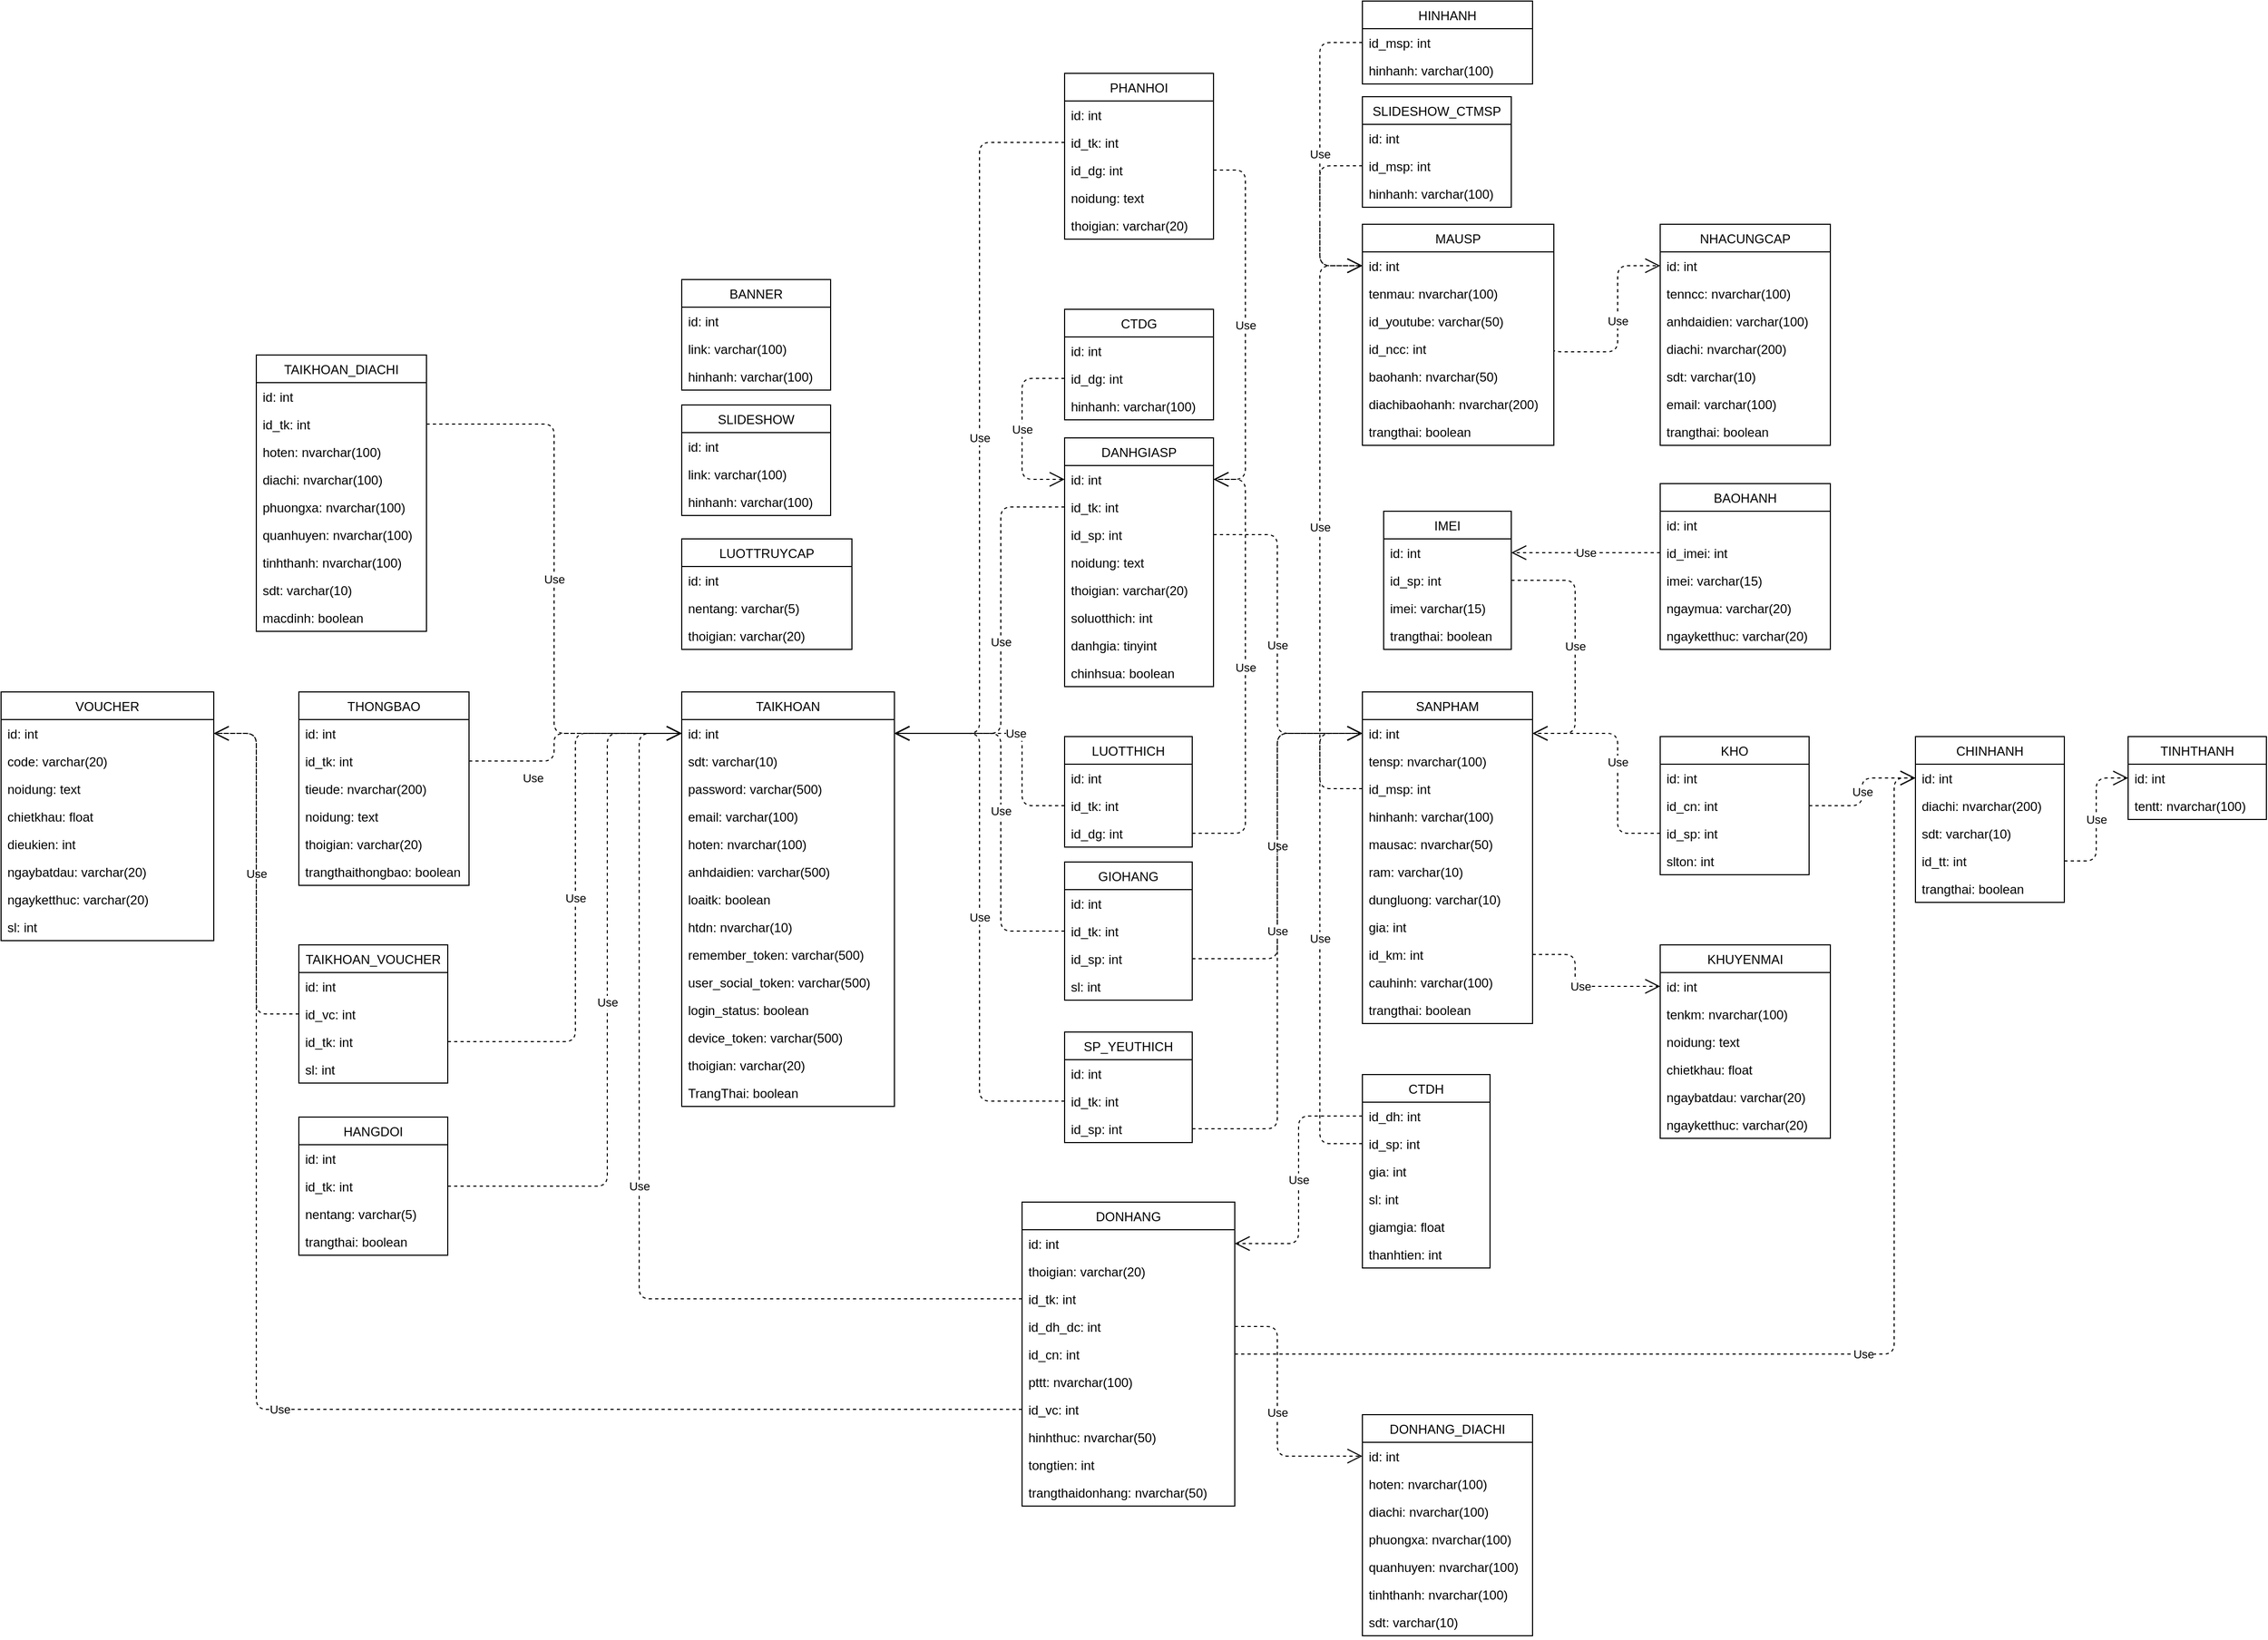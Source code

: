 <mxfile version="15.4.0" type="device"><diagram id="C5RBs43oDa-KdzZeNtuy" name="Page-1"><mxGraphModel dx="1892" dy="499" grid="1" gridSize="10" guides="1" tooltips="1" connect="1" arrows="1" fold="1" page="1" pageScale="1" pageWidth="827" pageHeight="1169" math="0" shadow="0"><root><mxCell id="WIyWlLk6GJQsqaUBKTNV-0"/><mxCell id="WIyWlLk6GJQsqaUBKTNV-1" parent="WIyWlLk6GJQsqaUBKTNV-0"/><mxCell id="8Z_vOjGrLS26lPPmXZ3W-2" value="NHACUNGCAP" style="swimlane;fontStyle=0;childLayout=stackLayout;horizontal=1;startSize=26;fillColor=none;horizontalStack=0;resizeParent=1;resizeParentMax=0;resizeLast=0;collapsible=1;marginBottom=0;" parent="WIyWlLk6GJQsqaUBKTNV-1" vertex="1"><mxGeometry x="1120" y="320" width="160" height="208" as="geometry"/></mxCell><mxCell id="8Z_vOjGrLS26lPPmXZ3W-3" value="id: int" style="text;strokeColor=none;fillColor=none;align=left;verticalAlign=top;spacingLeft=4;spacingRight=4;overflow=hidden;rotatable=0;points=[[0,0.5],[1,0.5]];portConstraint=eastwest;" parent="8Z_vOjGrLS26lPPmXZ3W-2" vertex="1"><mxGeometry y="26" width="160" height="26" as="geometry"/></mxCell><mxCell id="8Z_vOjGrLS26lPPmXZ3W-4" value="tenncc: nvarchar(100)" style="text;strokeColor=none;fillColor=none;align=left;verticalAlign=top;spacingLeft=4;spacingRight=4;overflow=hidden;rotatable=0;points=[[0,0.5],[1,0.5]];portConstraint=eastwest;" parent="8Z_vOjGrLS26lPPmXZ3W-2" vertex="1"><mxGeometry y="52" width="160" height="26" as="geometry"/></mxCell><mxCell id="9dhOqO4RSiLsUCUddJfJ-0" value="anhdaidien: varchar(100)" style="text;strokeColor=none;fillColor=none;align=left;verticalAlign=top;spacingLeft=4;spacingRight=4;overflow=hidden;rotatable=0;points=[[0,0.5],[1,0.5]];portConstraint=eastwest;" parent="8Z_vOjGrLS26lPPmXZ3W-2" vertex="1"><mxGeometry y="78" width="160" height="26" as="geometry"/></mxCell><mxCell id="8Z_vOjGrLS26lPPmXZ3W-5" value="diachi: nvarchar(200)" style="text;strokeColor=none;fillColor=none;align=left;verticalAlign=top;spacingLeft=4;spacingRight=4;overflow=hidden;rotatable=0;points=[[0,0.5],[1,0.5]];portConstraint=eastwest;" parent="8Z_vOjGrLS26lPPmXZ3W-2" vertex="1"><mxGeometry y="104" width="160" height="26" as="geometry"/></mxCell><mxCell id="8Z_vOjGrLS26lPPmXZ3W-6" value="sdt: varchar(10)" style="text;strokeColor=none;fillColor=none;align=left;verticalAlign=top;spacingLeft=4;spacingRight=4;overflow=hidden;rotatable=0;points=[[0,0.5],[1,0.5]];portConstraint=eastwest;" parent="8Z_vOjGrLS26lPPmXZ3W-2" vertex="1"><mxGeometry y="130" width="160" height="26" as="geometry"/></mxCell><mxCell id="8Z_vOjGrLS26lPPmXZ3W-12" value="email: varchar(100)" style="text;strokeColor=none;fillColor=none;align=left;verticalAlign=top;spacingLeft=4;spacingRight=4;overflow=hidden;rotatable=0;points=[[0,0.5],[1,0.5]];portConstraint=eastwest;" parent="8Z_vOjGrLS26lPPmXZ3W-2" vertex="1"><mxGeometry y="156" width="160" height="26" as="geometry"/></mxCell><mxCell id="8Z_vOjGrLS26lPPmXZ3W-13" value="trangthai: boolean" style="text;strokeColor=none;fillColor=none;align=left;verticalAlign=top;spacingLeft=4;spacingRight=4;overflow=hidden;rotatable=0;points=[[0,0.5],[1,0.5]];portConstraint=eastwest;" parent="8Z_vOjGrLS26lPPmXZ3W-2" vertex="1"><mxGeometry y="182" width="160" height="26" as="geometry"/></mxCell><mxCell id="8Z_vOjGrLS26lPPmXZ3W-14" value="MAUSP" style="swimlane;fontStyle=0;childLayout=stackLayout;horizontal=1;startSize=26;fillColor=none;horizontalStack=0;resizeParent=1;resizeParentMax=0;resizeLast=0;collapsible=1;marginBottom=0;" parent="WIyWlLk6GJQsqaUBKTNV-1" vertex="1"><mxGeometry x="840" y="320" width="180" height="208" as="geometry"/></mxCell><mxCell id="8Z_vOjGrLS26lPPmXZ3W-15" value="id: int" style="text;strokeColor=none;fillColor=none;align=left;verticalAlign=top;spacingLeft=4;spacingRight=4;overflow=hidden;rotatable=0;points=[[0,0.5],[1,0.5]];portConstraint=eastwest;" parent="8Z_vOjGrLS26lPPmXZ3W-14" vertex="1"><mxGeometry y="26" width="180" height="26" as="geometry"/></mxCell><mxCell id="8Z_vOjGrLS26lPPmXZ3W-16" value="tenmau: nvarchar(100)" style="text;strokeColor=none;fillColor=none;align=left;verticalAlign=top;spacingLeft=4;spacingRight=4;overflow=hidden;rotatable=0;points=[[0,0.5],[1,0.5]];portConstraint=eastwest;" parent="8Z_vOjGrLS26lPPmXZ3W-14" vertex="1"><mxGeometry y="52" width="180" height="26" as="geometry"/></mxCell><mxCell id="3snUmaosUVMut9-7aXpp-25" value="id_youtube: varchar(50)" style="text;strokeColor=none;fillColor=none;align=left;verticalAlign=top;spacingLeft=4;spacingRight=4;overflow=hidden;rotatable=0;points=[[0,0.5],[1,0.5]];portConstraint=eastwest;" parent="8Z_vOjGrLS26lPPmXZ3W-14" vertex="1"><mxGeometry y="78" width="180" height="26" as="geometry"/></mxCell><mxCell id="8Z_vOjGrLS26lPPmXZ3W-18" value="id_ncc: int" style="text;strokeColor=none;fillColor=none;align=left;verticalAlign=top;spacingLeft=4;spacingRight=4;overflow=hidden;rotatable=0;points=[[0,0.5],[1,0.5]];portConstraint=eastwest;" parent="8Z_vOjGrLS26lPPmXZ3W-14" vertex="1"><mxGeometry y="104" width="180" height="26" as="geometry"/></mxCell><mxCell id="8Z_vOjGrLS26lPPmXZ3W-19" value="baohanh: nvarchar(50)" style="text;strokeColor=none;fillColor=none;align=left;verticalAlign=top;spacingLeft=4;spacingRight=4;overflow=hidden;rotatable=0;points=[[0,0.5],[1,0.5]];portConstraint=eastwest;" parent="8Z_vOjGrLS26lPPmXZ3W-14" vertex="1"><mxGeometry y="130" width="180" height="26" as="geometry"/></mxCell><mxCell id="8Z_vOjGrLS26lPPmXZ3W-20" value="diachibaohanh: nvarchar(200)" style="text;strokeColor=none;fillColor=none;align=left;verticalAlign=top;spacingLeft=4;spacingRight=4;overflow=hidden;rotatable=0;points=[[0,0.5],[1,0.5]];portConstraint=eastwest;" parent="8Z_vOjGrLS26lPPmXZ3W-14" vertex="1"><mxGeometry y="156" width="180" height="26" as="geometry"/></mxCell><mxCell id="vldQ6BAUKW_3xcg59kS0-0" value="trangthai: boolean" style="text;strokeColor=none;fillColor=none;align=left;verticalAlign=top;spacingLeft=4;spacingRight=4;overflow=hidden;rotatable=0;points=[[0,0.5],[1,0.5]];portConstraint=eastwest;" parent="8Z_vOjGrLS26lPPmXZ3W-14" vertex="1"><mxGeometry y="182" width="180" height="26" as="geometry"/></mxCell><mxCell id="8Z_vOjGrLS26lPPmXZ3W-21" value="SANPHAM" style="swimlane;fontStyle=0;childLayout=stackLayout;horizontal=1;startSize=26;fillColor=none;horizontalStack=0;resizeParent=1;resizeParentMax=0;resizeLast=0;collapsible=1;marginBottom=0;" parent="WIyWlLk6GJQsqaUBKTNV-1" vertex="1"><mxGeometry x="840" y="760" width="160" height="312" as="geometry"/></mxCell><mxCell id="8Z_vOjGrLS26lPPmXZ3W-22" value="id: int" style="text;strokeColor=none;fillColor=none;align=left;verticalAlign=top;spacingLeft=4;spacingRight=4;overflow=hidden;rotatable=0;points=[[0,0.5],[1,0.5]];portConstraint=eastwest;" parent="8Z_vOjGrLS26lPPmXZ3W-21" vertex="1"><mxGeometry y="26" width="160" height="26" as="geometry"/></mxCell><mxCell id="quIhb0dODbzH0DlYxzeB-0" value="tensp: nvarchar(100)" style="text;strokeColor=none;fillColor=none;align=left;verticalAlign=top;spacingLeft=4;spacingRight=4;overflow=hidden;rotatable=0;points=[[0,0.5],[1,0.5]];portConstraint=eastwest;" parent="8Z_vOjGrLS26lPPmXZ3W-21" vertex="1"><mxGeometry y="52" width="160" height="26" as="geometry"/></mxCell><mxCell id="8Z_vOjGrLS26lPPmXZ3W-23" value="id_msp: int" style="text;strokeColor=none;fillColor=none;align=left;verticalAlign=top;spacingLeft=4;spacingRight=4;overflow=hidden;rotatable=0;points=[[0,0.5],[1,0.5]];portConstraint=eastwest;" parent="8Z_vOjGrLS26lPPmXZ3W-21" vertex="1"><mxGeometry y="78" width="160" height="26" as="geometry"/></mxCell><mxCell id="8Z_vOjGrLS26lPPmXZ3W-24" value="hinhanh: varchar(100)" style="text;strokeColor=none;fillColor=none;align=left;verticalAlign=top;spacingLeft=4;spacingRight=4;overflow=hidden;rotatable=0;points=[[0,0.5],[1,0.5]];portConstraint=eastwest;" parent="8Z_vOjGrLS26lPPmXZ3W-21" vertex="1"><mxGeometry y="104" width="160" height="26" as="geometry"/></mxCell><mxCell id="8Z_vOjGrLS26lPPmXZ3W-25" value="mausac: nvarchar(50)" style="text;strokeColor=none;fillColor=none;align=left;verticalAlign=top;spacingLeft=4;spacingRight=4;overflow=hidden;rotatable=0;points=[[0,0.5],[1,0.5]];portConstraint=eastwest;" parent="8Z_vOjGrLS26lPPmXZ3W-21" vertex="1"><mxGeometry y="130" width="160" height="26" as="geometry"/></mxCell><mxCell id="mJlozveL1XtgMesN7AYh-0" value="ram: varchar(10)" style="text;strokeColor=none;fillColor=none;align=left;verticalAlign=top;spacingLeft=4;spacingRight=4;overflow=hidden;rotatable=0;points=[[0,0.5],[1,0.5]];portConstraint=eastwest;" parent="8Z_vOjGrLS26lPPmXZ3W-21" vertex="1"><mxGeometry y="156" width="160" height="26" as="geometry"/></mxCell><mxCell id="8Z_vOjGrLS26lPPmXZ3W-26" value="dungluong: varchar(10)" style="text;strokeColor=none;fillColor=none;align=left;verticalAlign=top;spacingLeft=4;spacingRight=4;overflow=hidden;rotatable=0;points=[[0,0.5],[1,0.5]];portConstraint=eastwest;" parent="8Z_vOjGrLS26lPPmXZ3W-21" vertex="1"><mxGeometry y="182" width="160" height="26" as="geometry"/></mxCell><mxCell id="8Z_vOjGrLS26lPPmXZ3W-27" value="gia: int" style="text;strokeColor=none;fillColor=none;align=left;verticalAlign=top;spacingLeft=4;spacingRight=4;overflow=hidden;rotatable=0;points=[[0,0.5],[1,0.5]];portConstraint=eastwest;" parent="8Z_vOjGrLS26lPPmXZ3W-21" vertex="1"><mxGeometry y="208" width="160" height="26" as="geometry"/></mxCell><mxCell id="quIhb0dODbzH0DlYxzeB-1" value="id_km: int" style="text;strokeColor=none;fillColor=none;align=left;verticalAlign=top;spacingLeft=4;spacingRight=4;overflow=hidden;rotatable=0;points=[[0,0.5],[1,0.5]];portConstraint=eastwest;" parent="8Z_vOjGrLS26lPPmXZ3W-21" vertex="1"><mxGeometry y="234" width="160" height="26" as="geometry"/></mxCell><mxCell id="8Z_vOjGrLS26lPPmXZ3W-30" value="cauhinh: varchar(100)" style="text;strokeColor=none;fillColor=none;align=left;verticalAlign=top;spacingLeft=4;spacingRight=4;overflow=hidden;rotatable=0;points=[[0,0.5],[1,0.5]];portConstraint=eastwest;" parent="8Z_vOjGrLS26lPPmXZ3W-21" vertex="1"><mxGeometry y="260" width="160" height="26" as="geometry"/></mxCell><mxCell id="8Z_vOjGrLS26lPPmXZ3W-31" value="trangthai: boolean" style="text;strokeColor=none;fillColor=none;align=left;verticalAlign=top;spacingLeft=4;spacingRight=4;overflow=hidden;rotatable=0;points=[[0,0.5],[1,0.5]];portConstraint=eastwest;" parent="8Z_vOjGrLS26lPPmXZ3W-21" vertex="1"><mxGeometry y="286" width="160" height="26" as="geometry"/></mxCell><mxCell id="8Z_vOjGrLS26lPPmXZ3W-32" value="KHUYENMAI" style="swimlane;fontStyle=0;childLayout=stackLayout;horizontal=1;startSize=26;fillColor=none;horizontalStack=0;resizeParent=1;resizeParentMax=0;resizeLast=0;collapsible=1;marginBottom=0;" parent="WIyWlLk6GJQsqaUBKTNV-1" vertex="1"><mxGeometry x="1120" y="998" width="160" height="182" as="geometry"/></mxCell><mxCell id="vldQ6BAUKW_3xcg59kS0-1" value="id: int" style="text;strokeColor=none;fillColor=none;align=left;verticalAlign=top;spacingLeft=4;spacingRight=4;overflow=hidden;rotatable=0;points=[[0,0.5],[1,0.5]];portConstraint=eastwest;" parent="8Z_vOjGrLS26lPPmXZ3W-32" vertex="1"><mxGeometry y="26" width="160" height="26" as="geometry"/></mxCell><mxCell id="8Z_vOjGrLS26lPPmXZ3W-33" value="tenkm: nvarchar(100)" style="text;strokeColor=none;fillColor=none;align=left;verticalAlign=top;spacingLeft=4;spacingRight=4;overflow=hidden;rotatable=0;points=[[0,0.5],[1,0.5]];portConstraint=eastwest;" parent="8Z_vOjGrLS26lPPmXZ3W-32" vertex="1"><mxGeometry y="52" width="160" height="26" as="geometry"/></mxCell><mxCell id="8Z_vOjGrLS26lPPmXZ3W-34" value="noidung: text" style="text;strokeColor=none;fillColor=none;align=left;verticalAlign=top;spacingLeft=4;spacingRight=4;overflow=hidden;rotatable=0;points=[[0,0.5],[1,0.5]];portConstraint=eastwest;" parent="8Z_vOjGrLS26lPPmXZ3W-32" vertex="1"><mxGeometry y="78" width="160" height="26" as="geometry"/></mxCell><mxCell id="Qd5AttBjj22zfPniPCUk-1" value="chietkhau: float" style="text;strokeColor=none;fillColor=none;align=left;verticalAlign=top;spacingLeft=4;spacingRight=4;overflow=hidden;rotatable=0;points=[[0,0.5],[1,0.5]];portConstraint=eastwest;" parent="8Z_vOjGrLS26lPPmXZ3W-32" vertex="1"><mxGeometry y="104" width="160" height="26" as="geometry"/></mxCell><mxCell id="vldQ6BAUKW_3xcg59kS0-2" value="ngaybatdau: varchar(20)" style="text;strokeColor=none;fillColor=none;align=left;verticalAlign=top;spacingLeft=4;spacingRight=4;overflow=hidden;rotatable=0;points=[[0,0.5],[1,0.5]];portConstraint=eastwest;" parent="8Z_vOjGrLS26lPPmXZ3W-32" vertex="1"><mxGeometry y="130" width="160" height="26" as="geometry"/></mxCell><mxCell id="vldQ6BAUKW_3xcg59kS0-3" value="ngayketthuc: varchar(20)" style="text;strokeColor=none;fillColor=none;align=left;verticalAlign=top;spacingLeft=4;spacingRight=4;overflow=hidden;rotatable=0;points=[[0,0.5],[1,0.5]];portConstraint=eastwest;" parent="8Z_vOjGrLS26lPPmXZ3W-32" vertex="1"><mxGeometry y="156" width="160" height="26" as="geometry"/></mxCell><mxCell id="8Z_vOjGrLS26lPPmXZ3W-43" value="DONHANG" style="swimlane;fontStyle=0;childLayout=stackLayout;horizontal=1;startSize=26;fillColor=none;horizontalStack=0;resizeParent=1;resizeParentMax=0;resizeLast=0;collapsible=1;marginBottom=0;" parent="WIyWlLk6GJQsqaUBKTNV-1" vertex="1"><mxGeometry x="520" y="1240" width="200" height="286" as="geometry"/></mxCell><mxCell id="8Z_vOjGrLS26lPPmXZ3W-44" value="id: int" style="text;strokeColor=none;fillColor=none;align=left;verticalAlign=top;spacingLeft=4;spacingRight=4;overflow=hidden;rotatable=0;points=[[0,0.5],[1,0.5]];portConstraint=eastwest;" parent="8Z_vOjGrLS26lPPmXZ3W-43" vertex="1"><mxGeometry y="26" width="200" height="26" as="geometry"/></mxCell><mxCell id="8Z_vOjGrLS26lPPmXZ3W-45" value="thoigian: varchar(20)" style="text;strokeColor=none;fillColor=none;align=left;verticalAlign=top;spacingLeft=4;spacingRight=4;overflow=hidden;rotatable=0;points=[[0,0.5],[1,0.5]];portConstraint=eastwest;" parent="8Z_vOjGrLS26lPPmXZ3W-43" vertex="1"><mxGeometry y="52" width="200" height="26" as="geometry"/></mxCell><mxCell id="8Z_vOjGrLS26lPPmXZ3W-47" value="id_tk: int" style="text;strokeColor=none;fillColor=none;align=left;verticalAlign=top;spacingLeft=4;spacingRight=4;overflow=hidden;rotatable=0;points=[[0,0.5],[1,0.5]];portConstraint=eastwest;" parent="8Z_vOjGrLS26lPPmXZ3W-43" vertex="1"><mxGeometry y="78" width="200" height="26" as="geometry"/></mxCell><mxCell id="3snUmaosUVMut9-7aXpp-1" value="id_dh_dc: int" style="text;strokeColor=none;fillColor=none;align=left;verticalAlign=top;spacingLeft=4;spacingRight=4;overflow=hidden;rotatable=0;points=[[0,0.5],[1,0.5]];portConstraint=eastwest;" parent="8Z_vOjGrLS26lPPmXZ3W-43" vertex="1"><mxGeometry y="104" width="200" height="26" as="geometry"/></mxCell><mxCell id="3snUmaosUVMut9-7aXpp-2" value="id_cn: int" style="text;strokeColor=none;fillColor=none;align=left;verticalAlign=top;spacingLeft=4;spacingRight=4;overflow=hidden;rotatable=0;points=[[0,0.5],[1,0.5]];portConstraint=eastwest;" parent="8Z_vOjGrLS26lPPmXZ3W-43" vertex="1"><mxGeometry y="130" width="200" height="26" as="geometry"/></mxCell><mxCell id="8Z_vOjGrLS26lPPmXZ3W-48" value="pttt: nvarchar(100)" style="text;strokeColor=none;fillColor=none;align=left;verticalAlign=top;spacingLeft=4;spacingRight=4;overflow=hidden;rotatable=0;points=[[0,0.5],[1,0.5]];portConstraint=eastwest;" parent="8Z_vOjGrLS26lPPmXZ3W-43" vertex="1"><mxGeometry y="156" width="200" height="26" as="geometry"/></mxCell><mxCell id="l90uzCowzxMEM8S8ALP8-0" value="id_vc: int" style="text;strokeColor=none;fillColor=none;align=left;verticalAlign=top;spacingLeft=4;spacingRight=4;overflow=hidden;rotatable=0;points=[[0,0.5],[1,0.5]];portConstraint=eastwest;" parent="8Z_vOjGrLS26lPPmXZ3W-43" vertex="1"><mxGeometry y="182" width="200" height="26" as="geometry"/></mxCell><mxCell id="OkirNIgTiJxuuBSSLeyr-0" value="hinhthuc: nvarchar(50)" style="text;strokeColor=none;fillColor=none;align=left;verticalAlign=top;spacingLeft=4;spacingRight=4;overflow=hidden;rotatable=0;points=[[0,0.5],[1,0.5]];portConstraint=eastwest;" parent="8Z_vOjGrLS26lPPmXZ3W-43" vertex="1"><mxGeometry y="208" width="200" height="26" as="geometry"/></mxCell><mxCell id="8Z_vOjGrLS26lPPmXZ3W-49" value="tongtien: int" style="text;strokeColor=none;fillColor=none;align=left;verticalAlign=top;spacingLeft=4;spacingRight=4;overflow=hidden;rotatable=0;points=[[0,0.5],[1,0.5]];portConstraint=eastwest;" parent="8Z_vOjGrLS26lPPmXZ3W-43" vertex="1"><mxGeometry y="234" width="200" height="26" as="geometry"/></mxCell><mxCell id="yYZTQrDPFwMVAWgdQtHf-1" value="trangthaidonhang: nvarchar(50)" style="text;strokeColor=none;fillColor=none;align=left;verticalAlign=top;spacingLeft=4;spacingRight=4;overflow=hidden;rotatable=0;points=[[0,0.5],[1,0.5]];portConstraint=eastwest;" parent="8Z_vOjGrLS26lPPmXZ3W-43" vertex="1"><mxGeometry y="260" width="200" height="26" as="geometry"/></mxCell><mxCell id="8Z_vOjGrLS26lPPmXZ3W-65" value="CTDH" style="swimlane;fontStyle=0;childLayout=stackLayout;horizontal=1;startSize=26;fillColor=none;horizontalStack=0;resizeParent=1;resizeParentMax=0;resizeLast=0;collapsible=1;marginBottom=0;" parent="WIyWlLk6GJQsqaUBKTNV-1" vertex="1"><mxGeometry x="840" y="1120" width="120" height="182" as="geometry"/></mxCell><mxCell id="8Z_vOjGrLS26lPPmXZ3W-66" value="id_dh: int" style="text;strokeColor=none;fillColor=none;align=left;verticalAlign=top;spacingLeft=4;spacingRight=4;overflow=hidden;rotatable=0;points=[[0,0.5],[1,0.5]];portConstraint=eastwest;" parent="8Z_vOjGrLS26lPPmXZ3W-65" vertex="1"><mxGeometry y="26" width="120" height="26" as="geometry"/></mxCell><mxCell id="8Z_vOjGrLS26lPPmXZ3W-67" value="id_sp: int" style="text;strokeColor=none;fillColor=none;align=left;verticalAlign=top;spacingLeft=4;spacingRight=4;overflow=hidden;rotatable=0;points=[[0,0.5],[1,0.5]];portConstraint=eastwest;" parent="8Z_vOjGrLS26lPPmXZ3W-65" vertex="1"><mxGeometry y="52" width="120" height="26" as="geometry"/></mxCell><mxCell id="8Z_vOjGrLS26lPPmXZ3W-69" value="gia: int" style="text;strokeColor=none;fillColor=none;align=left;verticalAlign=top;spacingLeft=4;spacingRight=4;overflow=hidden;rotatable=0;points=[[0,0.5],[1,0.5]];portConstraint=eastwest;" parent="8Z_vOjGrLS26lPPmXZ3W-65" vertex="1"><mxGeometry y="78" width="120" height="26" as="geometry"/></mxCell><mxCell id="8Z_vOjGrLS26lPPmXZ3W-68" value="sl: int" style="text;strokeColor=none;fillColor=none;align=left;verticalAlign=top;spacingLeft=4;spacingRight=4;overflow=hidden;rotatable=0;points=[[0,0.5],[1,0.5]];portConstraint=eastwest;" parent="8Z_vOjGrLS26lPPmXZ3W-65" vertex="1"><mxGeometry y="104" width="120" height="26" as="geometry"/></mxCell><mxCell id="Qd5AttBjj22zfPniPCUk-0" value="giamgia: float" style="text;strokeColor=none;fillColor=none;align=left;verticalAlign=top;spacingLeft=4;spacingRight=4;overflow=hidden;rotatable=0;points=[[0,0.5],[1,0.5]];portConstraint=eastwest;" parent="8Z_vOjGrLS26lPPmXZ3W-65" vertex="1"><mxGeometry y="130" width="120" height="26" as="geometry"/></mxCell><mxCell id="8Z_vOjGrLS26lPPmXZ3W-71" value="thanhtien: int" style="text;strokeColor=none;fillColor=none;align=left;verticalAlign=top;spacingLeft=4;spacingRight=4;overflow=hidden;rotatable=0;points=[[0,0.5],[1,0.5]];portConstraint=eastwest;" parent="8Z_vOjGrLS26lPPmXZ3W-65" vertex="1"><mxGeometry y="156" width="120" height="26" as="geometry"/></mxCell><mxCell id="8Z_vOjGrLS26lPPmXZ3W-76" value="TAIKHOAN" style="swimlane;fontStyle=0;childLayout=stackLayout;horizontal=1;startSize=26;fillColor=none;horizontalStack=0;resizeParent=1;resizeParentMax=0;resizeLast=0;collapsible=1;marginBottom=0;" parent="WIyWlLk6GJQsqaUBKTNV-1" vertex="1"><mxGeometry x="200" y="760" width="200" height="390" as="geometry"/></mxCell><mxCell id="8Z_vOjGrLS26lPPmXZ3W-82" value="id: int" style="text;strokeColor=none;fillColor=none;align=left;verticalAlign=top;spacingLeft=4;spacingRight=4;overflow=hidden;rotatable=0;points=[[0,0.5],[1,0.5]];portConstraint=eastwest;" parent="8Z_vOjGrLS26lPPmXZ3W-76" vertex="1"><mxGeometry y="26" width="200" height="26" as="geometry"/></mxCell><mxCell id="8Z_vOjGrLS26lPPmXZ3W-77" value="sdt: varchar(10)" style="text;strokeColor=none;fillColor=none;align=left;verticalAlign=top;spacingLeft=4;spacingRight=4;overflow=hidden;rotatable=0;points=[[0,0.5],[1,0.5]];portConstraint=eastwest;" parent="8Z_vOjGrLS26lPPmXZ3W-76" vertex="1"><mxGeometry y="52" width="200" height="26" as="geometry"/></mxCell><mxCell id="8Z_vOjGrLS26lPPmXZ3W-80" value="password: varchar(500)" style="text;strokeColor=none;fillColor=none;align=left;verticalAlign=top;spacingLeft=4;spacingRight=4;overflow=hidden;rotatable=0;points=[[0,0.5],[1,0.5]];portConstraint=eastwest;" parent="8Z_vOjGrLS26lPPmXZ3W-76" vertex="1"><mxGeometry y="78" width="200" height="26" as="geometry"/></mxCell><mxCell id="uJfjtiJi-Jm3XUOLNNET-0" value="email: varchar(100)" style="text;strokeColor=none;fillColor=none;align=left;verticalAlign=top;spacingLeft=4;spacingRight=4;overflow=hidden;rotatable=0;points=[[0,0.5],[1,0.5]];portConstraint=eastwest;" parent="8Z_vOjGrLS26lPPmXZ3W-76" vertex="1"><mxGeometry y="104" width="200" height="26" as="geometry"/></mxCell><mxCell id="8Z_vOjGrLS26lPPmXZ3W-78" value="hoten: nvarchar(100)" style="text;strokeColor=none;fillColor=none;align=left;verticalAlign=top;spacingLeft=4;spacingRight=4;overflow=hidden;rotatable=0;points=[[0,0.5],[1,0.5]];portConstraint=eastwest;" parent="8Z_vOjGrLS26lPPmXZ3W-76" vertex="1"><mxGeometry y="130" width="200" height="26" as="geometry"/></mxCell><mxCell id="8Z_vOjGrLS26lPPmXZ3W-81" value="anhdaidien: varchar(500)" style="text;strokeColor=none;fillColor=none;align=left;verticalAlign=top;spacingLeft=4;spacingRight=4;overflow=hidden;rotatable=0;points=[[0,0.5],[1,0.5]];portConstraint=eastwest;" parent="8Z_vOjGrLS26lPPmXZ3W-76" vertex="1"><mxGeometry y="156" width="200" height="26" as="geometry"/></mxCell><mxCell id="8Z_vOjGrLS26lPPmXZ3W-84" value="loaitk: boolean&#10;" style="text;strokeColor=none;fillColor=none;align=left;verticalAlign=top;spacingLeft=4;spacingRight=4;overflow=hidden;rotatable=0;points=[[0,0.5],[1,0.5]];portConstraint=eastwest;" parent="8Z_vOjGrLS26lPPmXZ3W-76" vertex="1"><mxGeometry y="182" width="200" height="26" as="geometry"/></mxCell><mxCell id="Qd5AttBjj22zfPniPCUk-5" value="htdn: nvarchar(10)" style="text;strokeColor=none;fillColor=none;align=left;verticalAlign=top;spacingLeft=4;spacingRight=4;overflow=hidden;rotatable=0;points=[[0,0.5],[1,0.5]];portConstraint=eastwest;" parent="8Z_vOjGrLS26lPPmXZ3W-76" vertex="1"><mxGeometry y="208" width="200" height="26" as="geometry"/></mxCell><mxCell id="3snUmaosUVMut9-7aXpp-28" value="remember_token: varchar(500)" style="text;strokeColor=none;fillColor=none;align=left;verticalAlign=top;spacingLeft=4;spacingRight=4;overflow=hidden;rotatable=0;points=[[0,0.5],[1,0.5]];portConstraint=eastwest;" parent="8Z_vOjGrLS26lPPmXZ3W-76" vertex="1"><mxGeometry y="234" width="200" height="26" as="geometry"/></mxCell><mxCell id="3snUmaosUVMut9-7aXpp-29" value="user_social_token: varchar(500)" style="text;strokeColor=none;fillColor=none;align=left;verticalAlign=top;spacingLeft=4;spacingRight=4;overflow=hidden;rotatable=0;points=[[0,0.5],[1,0.5]];portConstraint=eastwest;" parent="8Z_vOjGrLS26lPPmXZ3W-76" vertex="1"><mxGeometry y="260" width="200" height="26" as="geometry"/></mxCell><mxCell id="3snUmaosUVMut9-7aXpp-30" value="login_status: boolean" style="text;strokeColor=none;fillColor=none;align=left;verticalAlign=top;spacingLeft=4;spacingRight=4;overflow=hidden;rotatable=0;points=[[0,0.5],[1,0.5]];portConstraint=eastwest;" parent="8Z_vOjGrLS26lPPmXZ3W-76" vertex="1"><mxGeometry y="286" width="200" height="26" as="geometry"/></mxCell><mxCell id="7K95eBofH4YO1ZR3GY-p-0" value="device_token: varchar(500)" style="text;strokeColor=none;fillColor=none;align=left;verticalAlign=top;spacingLeft=4;spacingRight=4;overflow=hidden;rotatable=0;points=[[0,0.5],[1,0.5]];portConstraint=eastwest;" parent="8Z_vOjGrLS26lPPmXZ3W-76" vertex="1"><mxGeometry y="312" width="200" height="26" as="geometry"/></mxCell><mxCell id="3snUmaosUVMut9-7aXpp-31" value="thoigian: varchar(20)" style="text;strokeColor=none;fillColor=none;align=left;verticalAlign=top;spacingLeft=4;spacingRight=4;overflow=hidden;rotatable=0;points=[[0,0.5],[1,0.5]];portConstraint=eastwest;" parent="8Z_vOjGrLS26lPPmXZ3W-76" vertex="1"><mxGeometry y="338" width="200" height="26" as="geometry"/></mxCell><mxCell id="8Z_vOjGrLS26lPPmXZ3W-86" value="TrangThai: boolean" style="text;strokeColor=none;fillColor=none;align=left;verticalAlign=top;spacingLeft=4;spacingRight=4;overflow=hidden;rotatable=0;points=[[0,0.5],[1,0.5]];portConstraint=eastwest;" parent="8Z_vOjGrLS26lPPmXZ3W-76" vertex="1"><mxGeometry y="364" width="200" height="26" as="geometry"/></mxCell><mxCell id="8Z_vOjGrLS26lPPmXZ3W-87" value="DANHGIASP" style="swimlane;fontStyle=0;childLayout=stackLayout;horizontal=1;startSize=26;fillColor=none;horizontalStack=0;resizeParent=1;resizeParentMax=0;resizeLast=0;collapsible=1;marginBottom=0;" parent="WIyWlLk6GJQsqaUBKTNV-1" vertex="1"><mxGeometry x="560" y="521" width="140" height="234" as="geometry"/></mxCell><mxCell id="vldQ6BAUKW_3xcg59kS0-5" value="id: int" style="text;strokeColor=none;fillColor=none;align=left;verticalAlign=top;spacingLeft=4;spacingRight=4;overflow=hidden;rotatable=0;points=[[0,0.5],[1,0.5]];portConstraint=eastwest;" parent="8Z_vOjGrLS26lPPmXZ3W-87" vertex="1"><mxGeometry y="26" width="140" height="26" as="geometry"/></mxCell><mxCell id="8Z_vOjGrLS26lPPmXZ3W-88" value="id_tk: int" style="text;strokeColor=none;fillColor=none;align=left;verticalAlign=top;spacingLeft=4;spacingRight=4;overflow=hidden;rotatable=0;points=[[0,0.5],[1,0.5]];portConstraint=eastwest;" parent="8Z_vOjGrLS26lPPmXZ3W-87" vertex="1"><mxGeometry y="52" width="140" height="26" as="geometry"/></mxCell><mxCell id="8Z_vOjGrLS26lPPmXZ3W-89" value="id_sp: int" style="text;strokeColor=none;fillColor=none;align=left;verticalAlign=top;spacingLeft=4;spacingRight=4;overflow=hidden;rotatable=0;points=[[0,0.5],[1,0.5]];portConstraint=eastwest;" parent="8Z_vOjGrLS26lPPmXZ3W-87" vertex="1"><mxGeometry y="78" width="140" height="26" as="geometry"/></mxCell><mxCell id="8Z_vOjGrLS26lPPmXZ3W-90" value="noidung: text" style="text;strokeColor=none;fillColor=none;align=left;verticalAlign=top;spacingLeft=4;spacingRight=4;overflow=hidden;rotatable=0;points=[[0,0.5],[1,0.5]];portConstraint=eastwest;" parent="8Z_vOjGrLS26lPPmXZ3W-87" vertex="1"><mxGeometry y="104" width="140" height="26" as="geometry"/></mxCell><mxCell id="8Z_vOjGrLS26lPPmXZ3W-91" value="thoigian: varchar(20)" style="text;strokeColor=none;fillColor=none;align=left;verticalAlign=top;spacingLeft=4;spacingRight=4;overflow=hidden;rotatable=0;points=[[0,0.5],[1,0.5]];portConstraint=eastwest;" parent="8Z_vOjGrLS26lPPmXZ3W-87" vertex="1"><mxGeometry y="130" width="140" height="26" as="geometry"/></mxCell><mxCell id="rse5Dx3vYuSTh2pCwWWo-0" value="soluotthich: int" style="text;strokeColor=none;fillColor=none;align=left;verticalAlign=top;spacingLeft=4;spacingRight=4;overflow=hidden;rotatable=0;points=[[0,0.5],[1,0.5]];portConstraint=eastwest;" parent="8Z_vOjGrLS26lPPmXZ3W-87" vertex="1"><mxGeometry y="156" width="140" height="26" as="geometry"/></mxCell><mxCell id="_iEm-BG6P6Baz625HQr2-0" value="danhgia: tinyint" style="text;strokeColor=none;fillColor=none;align=left;verticalAlign=top;spacingLeft=4;spacingRight=4;overflow=hidden;rotatable=0;points=[[0,0.5],[1,0.5]];portConstraint=eastwest;" parent="8Z_vOjGrLS26lPPmXZ3W-87" vertex="1"><mxGeometry y="182" width="140" height="26" as="geometry"/></mxCell><mxCell id="mL5HlytQd-X4wtokjAVb-0" value="chinhsua: boolean" style="text;strokeColor=none;fillColor=none;align=left;verticalAlign=top;spacingLeft=4;spacingRight=4;overflow=hidden;rotatable=0;points=[[0,0.5],[1,0.5]];portConstraint=eastwest;" vertex="1" parent="8Z_vOjGrLS26lPPmXZ3W-87"><mxGeometry y="208" width="140" height="26" as="geometry"/></mxCell><mxCell id="8Z_vOjGrLS26lPPmXZ3W-109" value="SLIDESHOW" style="swimlane;fontStyle=0;childLayout=stackLayout;horizontal=1;startSize=26;fillColor=none;horizontalStack=0;resizeParent=1;resizeParentMax=0;resizeLast=0;collapsible=1;marginBottom=0;" parent="WIyWlLk6GJQsqaUBKTNV-1" vertex="1"><mxGeometry x="200" y="490" width="140" height="104" as="geometry"/></mxCell><mxCell id="8Z_vOjGrLS26lPPmXZ3W-110" value="id: int" style="text;strokeColor=none;fillColor=none;align=left;verticalAlign=top;spacingLeft=4;spacingRight=4;overflow=hidden;rotatable=0;points=[[0,0.5],[1,0.5]];portConstraint=eastwest;" parent="8Z_vOjGrLS26lPPmXZ3W-109" vertex="1"><mxGeometry y="26" width="140" height="26" as="geometry"/></mxCell><mxCell id="8Z_vOjGrLS26lPPmXZ3W-111" value="link: varchar(100)" style="text;strokeColor=none;fillColor=none;align=left;verticalAlign=top;spacingLeft=4;spacingRight=4;overflow=hidden;rotatable=0;points=[[0,0.5],[1,0.5]];portConstraint=eastwest;" parent="8Z_vOjGrLS26lPPmXZ3W-109" vertex="1"><mxGeometry y="52" width="140" height="26" as="geometry"/></mxCell><mxCell id="8Z_vOjGrLS26lPPmXZ3W-112" value="hinhanh: varchar(100)" style="text;strokeColor=none;fillColor=none;align=left;verticalAlign=top;spacingLeft=4;spacingRight=4;overflow=hidden;rotatable=0;points=[[0,0.5],[1,0.5]];portConstraint=eastwest;" parent="8Z_vOjGrLS26lPPmXZ3W-109" vertex="1"><mxGeometry y="78" width="140" height="26" as="geometry"/></mxCell><mxCell id="8Z_vOjGrLS26lPPmXZ3W-120" value="Use" style="endArrow=open;endSize=12;dashed=1;html=1;entryX=0;entryY=0.5;entryDx=0;entryDy=0;exitX=0;exitY=0.5;exitDx=0;exitDy=0;edgeStyle=orthogonalEdgeStyle;" parent="WIyWlLk6GJQsqaUBKTNV-1" source="8Z_vOjGrLS26lPPmXZ3W-23" target="8Z_vOjGrLS26lPPmXZ3W-15" edge="1"><mxGeometry width="160" relative="1" as="geometry"><mxPoint x="380" y="650" as="sourcePoint"/><mxPoint x="540" y="650" as="targetPoint"/><Array as="points"><mxPoint x="800" y="851"/><mxPoint x="800" y="359"/></Array></mxGeometry></mxCell><mxCell id="8Z_vOjGrLS26lPPmXZ3W-122" value="Use" style="endArrow=open;endSize=12;dashed=1;html=1;entryX=0;entryY=0.5;entryDx=0;entryDy=0;edgeStyle=orthogonalEdgeStyle;exitX=1;exitY=0.5;exitDx=0;exitDy=0;" parent="WIyWlLk6GJQsqaUBKTNV-1" source="8Z_vOjGrLS26lPPmXZ3W-18" target="8Z_vOjGrLS26lPPmXZ3W-3" edge="1"><mxGeometry width="160" relative="1" as="geometry"><mxPoint x="1070" y="460" as="sourcePoint"/><mxPoint x="590" y="435" as="targetPoint"/><Array as="points"><mxPoint x="1020" y="440"/><mxPoint x="1080" y="440"/><mxPoint x="1080" y="359"/></Array></mxGeometry></mxCell><mxCell id="8Z_vOjGrLS26lPPmXZ3W-133" value="Use" style="endArrow=open;endSize=12;dashed=1;html=1;entryX=1;entryY=0.5;entryDx=0;entryDy=0;exitX=0;exitY=0.5;exitDx=0;exitDy=0;edgeStyle=orthogonalEdgeStyle;" parent="WIyWlLk6GJQsqaUBKTNV-1" source="8Z_vOjGrLS26lPPmXZ3W-88" target="8Z_vOjGrLS26lPPmXZ3W-82" edge="1"><mxGeometry width="160" relative="1" as="geometry"><mxPoint x="490" y="1008.0" as="sourcePoint"/><mxPoint x="390" y="846" as="targetPoint"/><Array as="points"><mxPoint x="500" y="586"/><mxPoint x="500" y="799"/></Array></mxGeometry></mxCell><mxCell id="8Z_vOjGrLS26lPPmXZ3W-134" value="Use" style="endArrow=open;endSize=12;dashed=1;html=1;entryX=0;entryY=0.5;entryDx=0;entryDy=0;edgeStyle=orthogonalEdgeStyle;exitX=1;exitY=0.5;exitDx=0;exitDy=0;" parent="WIyWlLk6GJQsqaUBKTNV-1" source="8Z_vOjGrLS26lPPmXZ3W-89" target="8Z_vOjGrLS26lPPmXZ3W-22" edge="1"><mxGeometry width="160" relative="1" as="geometry"><mxPoint x="720" y="687" as="sourcePoint"/><mxPoint x="600" y="698" as="targetPoint"/><Array as="points"><mxPoint x="760" y="612"/><mxPoint x="760" y="799"/></Array></mxGeometry></mxCell><mxCell id="vldQ6BAUKW_3xcg59kS0-17" value="Use" style="endArrow=open;endSize=12;dashed=1;html=1;edgeStyle=orthogonalEdgeStyle;exitX=1;exitY=0.5;exitDx=0;exitDy=0;entryX=0;entryY=0.5;entryDx=0;entryDy=0;" parent="WIyWlLk6GJQsqaUBKTNV-1" source="quIhb0dODbzH0DlYxzeB-1" target="vldQ6BAUKW_3xcg59kS0-1" edge="1"><mxGeometry width="160" relative="1" as="geometry"><mxPoint x="620" y="920" as="sourcePoint"/><mxPoint x="1040" y="1180" as="targetPoint"/><Array as="points"><mxPoint x="1040" y="1007"/><mxPoint x="1040" y="1037"/></Array></mxGeometry></mxCell><mxCell id="08YLhDH_QSElFJn99n-x-0" value="BAOHANH" style="swimlane;fontStyle=0;childLayout=stackLayout;horizontal=1;startSize=26;fillColor=none;horizontalStack=0;resizeParent=1;resizeParentMax=0;resizeLast=0;collapsible=1;marginBottom=0;" parent="WIyWlLk6GJQsqaUBKTNV-1" vertex="1"><mxGeometry x="1120" y="564" width="160" height="156" as="geometry"/></mxCell><mxCell id="PLG8oFJa7jdi8k6Tpn3n-0" value="id: int" style="text;strokeColor=none;fillColor=none;align=left;verticalAlign=top;spacingLeft=4;spacingRight=4;overflow=hidden;rotatable=0;points=[[0,0.5],[1,0.5]];portConstraint=eastwest;" parent="08YLhDH_QSElFJn99n-x-0" vertex="1"><mxGeometry y="26" width="160" height="26" as="geometry"/></mxCell><mxCell id="08YLhDH_QSElFJn99n-x-2" value="id_imei: int" style="text;strokeColor=none;fillColor=none;align=left;verticalAlign=top;spacingLeft=4;spacingRight=4;overflow=hidden;rotatable=0;points=[[0,0.5],[1,0.5]];portConstraint=eastwest;" parent="08YLhDH_QSElFJn99n-x-0" vertex="1"><mxGeometry y="52" width="160" height="26" as="geometry"/></mxCell><mxCell id="PLG8oFJa7jdi8k6Tpn3n-1" value="imei: varchar(15)" style="text;strokeColor=none;fillColor=none;align=left;verticalAlign=top;spacingLeft=4;spacingRight=4;overflow=hidden;rotatable=0;points=[[0,0.5],[1,0.5]];portConstraint=eastwest;" parent="08YLhDH_QSElFJn99n-x-0" vertex="1"><mxGeometry y="78" width="160" height="26" as="geometry"/></mxCell><mxCell id="08YLhDH_QSElFJn99n-x-3" value="ngaymua: varchar(20)" style="text;strokeColor=none;fillColor=none;align=left;verticalAlign=top;spacingLeft=4;spacingRight=4;overflow=hidden;rotatable=0;points=[[0,0.5],[1,0.5]];portConstraint=eastwest;" parent="08YLhDH_QSElFJn99n-x-0" vertex="1"><mxGeometry y="104" width="160" height="26" as="geometry"/></mxCell><mxCell id="08YLhDH_QSElFJn99n-x-5" value="ngayketthuc: varchar(20)" style="text;strokeColor=none;fillColor=none;align=left;verticalAlign=top;spacingLeft=4;spacingRight=4;overflow=hidden;rotatable=0;points=[[0,0.5],[1,0.5]];portConstraint=eastwest;" parent="08YLhDH_QSElFJn99n-x-0" vertex="1"><mxGeometry y="130" width="160" height="26" as="geometry"/></mxCell><mxCell id="rse5Dx3vYuSTh2pCwWWo-1" value="LUOTTHICH" style="swimlane;fontStyle=0;childLayout=stackLayout;horizontal=1;startSize=26;fillColor=none;horizontalStack=0;resizeParent=1;resizeParentMax=0;resizeLast=0;collapsible=1;marginBottom=0;" parent="WIyWlLk6GJQsqaUBKTNV-1" vertex="1"><mxGeometry x="560" y="802" width="120" height="104" as="geometry"/></mxCell><mxCell id="3snUmaosUVMut9-7aXpp-16" value="id: int" style="text;strokeColor=none;fillColor=none;align=left;verticalAlign=top;spacingLeft=4;spacingRight=4;overflow=hidden;rotatable=0;points=[[0,0.5],[1,0.5]];portConstraint=eastwest;" parent="rse5Dx3vYuSTh2pCwWWo-1" vertex="1"><mxGeometry y="26" width="120" height="26" as="geometry"/></mxCell><mxCell id="rse5Dx3vYuSTh2pCwWWo-3" value="id_tk: int" style="text;strokeColor=none;fillColor=none;align=left;verticalAlign=top;spacingLeft=4;spacingRight=4;overflow=hidden;rotatable=0;points=[[0,0.5],[1,0.5]];portConstraint=eastwest;" parent="rse5Dx3vYuSTh2pCwWWo-1" vertex="1"><mxGeometry y="52" width="120" height="26" as="geometry"/></mxCell><mxCell id="rse5Dx3vYuSTh2pCwWWo-4" value="id_dg: int" style="text;strokeColor=none;fillColor=none;align=left;verticalAlign=top;spacingLeft=4;spacingRight=4;overflow=hidden;rotatable=0;points=[[0,0.5],[1,0.5]];portConstraint=eastwest;" parent="rse5Dx3vYuSTh2pCwWWo-1" vertex="1"><mxGeometry y="78" width="120" height="26" as="geometry"/></mxCell><mxCell id="yf2TkNkSTyt_WnkULfZc-0" value="TINHTHANH" style="swimlane;fontStyle=0;childLayout=stackLayout;horizontal=1;startSize=26;fillColor=none;horizontalStack=0;resizeParent=1;resizeParentMax=0;resizeLast=0;collapsible=1;marginBottom=0;" parent="WIyWlLk6GJQsqaUBKTNV-1" vertex="1"><mxGeometry x="1560" y="802" width="130" height="78" as="geometry"/></mxCell><mxCell id="yf2TkNkSTyt_WnkULfZc-1" value="id: int" style="text;strokeColor=none;fillColor=none;align=left;verticalAlign=top;spacingLeft=4;spacingRight=4;overflow=hidden;rotatable=0;points=[[0,0.5],[1,0.5]];portConstraint=eastwest;" parent="yf2TkNkSTyt_WnkULfZc-0" vertex="1"><mxGeometry y="26" width="130" height="26" as="geometry"/></mxCell><mxCell id="yf2TkNkSTyt_WnkULfZc-2" value="tentt: nvarchar(100)" style="text;strokeColor=none;fillColor=none;align=left;verticalAlign=top;spacingLeft=4;spacingRight=4;overflow=hidden;rotatable=0;points=[[0,0.5],[1,0.5]];portConstraint=eastwest;" parent="yf2TkNkSTyt_WnkULfZc-0" vertex="1"><mxGeometry y="52" width="130" height="26" as="geometry"/></mxCell><mxCell id="yf2TkNkSTyt_WnkULfZc-6" value="CHINHANH" style="swimlane;fontStyle=0;childLayout=stackLayout;horizontal=1;startSize=26;fillColor=none;horizontalStack=0;resizeParent=1;resizeParentMax=0;resizeLast=0;collapsible=1;marginBottom=0;" parent="WIyWlLk6GJQsqaUBKTNV-1" vertex="1"><mxGeometry x="1360" y="802" width="140" height="156" as="geometry"/></mxCell><mxCell id="yf2TkNkSTyt_WnkULfZc-7" value="id: int" style="text;strokeColor=none;fillColor=none;align=left;verticalAlign=top;spacingLeft=4;spacingRight=4;overflow=hidden;rotatable=0;points=[[0,0.5],[1,0.5]];portConstraint=eastwest;" parent="yf2TkNkSTyt_WnkULfZc-6" vertex="1"><mxGeometry y="26" width="140" height="26" as="geometry"/></mxCell><mxCell id="yf2TkNkSTyt_WnkULfZc-8" value="diachi: nvarchar(200)" style="text;strokeColor=none;fillColor=none;align=left;verticalAlign=top;spacingLeft=4;spacingRight=4;overflow=hidden;rotatable=0;points=[[0,0.5],[1,0.5]];portConstraint=eastwest;" parent="yf2TkNkSTyt_WnkULfZc-6" vertex="1"><mxGeometry y="52" width="140" height="26" as="geometry"/></mxCell><mxCell id="yf2TkNkSTyt_WnkULfZc-9" value="sdt: varchar(10)" style="text;strokeColor=none;fillColor=none;align=left;verticalAlign=top;spacingLeft=4;spacingRight=4;overflow=hidden;rotatable=0;points=[[0,0.5],[1,0.5]];portConstraint=eastwest;" parent="yf2TkNkSTyt_WnkULfZc-6" vertex="1"><mxGeometry y="78" width="140" height="26" as="geometry"/></mxCell><mxCell id="yf2TkNkSTyt_WnkULfZc-10" value="id_tt: int" style="text;strokeColor=none;fillColor=none;align=left;verticalAlign=top;spacingLeft=4;spacingRight=4;overflow=hidden;rotatable=0;points=[[0,0.5],[1,0.5]];portConstraint=eastwest;" parent="yf2TkNkSTyt_WnkULfZc-6" vertex="1"><mxGeometry y="104" width="140" height="26" as="geometry"/></mxCell><mxCell id="yf2TkNkSTyt_WnkULfZc-20" value="trangthai: boolean" style="text;strokeColor=none;fillColor=none;align=left;verticalAlign=top;spacingLeft=4;spacingRight=4;overflow=hidden;rotatable=0;points=[[0,0.5],[1,0.5]];portConstraint=eastwest;" parent="yf2TkNkSTyt_WnkULfZc-6" vertex="1"><mxGeometry y="130" width="140" height="26" as="geometry"/></mxCell><mxCell id="yf2TkNkSTyt_WnkULfZc-11" value="Use" style="endArrow=open;endSize=12;dashed=1;html=1;entryX=0;entryY=0.5;entryDx=0;entryDy=0;edgeStyle=orthogonalEdgeStyle;exitX=1;exitY=0.5;exitDx=0;exitDy=0;" parent="WIyWlLk6GJQsqaUBKTNV-1" source="yf2TkNkSTyt_WnkULfZc-10" target="yf2TkNkSTyt_WnkULfZc-1" edge="1"><mxGeometry width="160" relative="1" as="geometry"><mxPoint x="1460" y="959" as="sourcePoint"/><mxPoint x="1480" y="802" as="targetPoint"/><Array as="points"><mxPoint x="1530" y="919"/><mxPoint x="1530" y="841"/></Array></mxGeometry></mxCell><mxCell id="yf2TkNkSTyt_WnkULfZc-13" value="KHO" style="swimlane;fontStyle=0;childLayout=stackLayout;horizontal=1;startSize=26;fillColor=none;horizontalStack=0;resizeParent=1;resizeParentMax=0;resizeLast=0;collapsible=1;marginBottom=0;" parent="WIyWlLk6GJQsqaUBKTNV-1" vertex="1"><mxGeometry x="1120" y="802" width="140" height="130" as="geometry"/></mxCell><mxCell id="yf2TkNkSTyt_WnkULfZc-18" value="id: int" style="text;strokeColor=none;fillColor=none;align=left;verticalAlign=top;spacingLeft=4;spacingRight=4;overflow=hidden;rotatable=0;points=[[0,0.5],[1,0.5]];portConstraint=eastwest;" parent="yf2TkNkSTyt_WnkULfZc-13" vertex="1"><mxGeometry y="26" width="140" height="26" as="geometry"/></mxCell><mxCell id="yf2TkNkSTyt_WnkULfZc-14" value="id_cn: int" style="text;strokeColor=none;fillColor=none;align=left;verticalAlign=top;spacingLeft=4;spacingRight=4;overflow=hidden;rotatable=0;points=[[0,0.5],[1,0.5]];portConstraint=eastwest;" parent="yf2TkNkSTyt_WnkULfZc-13" vertex="1"><mxGeometry y="52" width="140" height="26" as="geometry"/></mxCell><mxCell id="yf2TkNkSTyt_WnkULfZc-15" value="id_sp: int" style="text;strokeColor=none;fillColor=none;align=left;verticalAlign=top;spacingLeft=4;spacingRight=4;overflow=hidden;rotatable=0;points=[[0,0.5],[1,0.5]];portConstraint=eastwest;" parent="yf2TkNkSTyt_WnkULfZc-13" vertex="1"><mxGeometry y="78" width="140" height="26" as="geometry"/></mxCell><mxCell id="yf2TkNkSTyt_WnkULfZc-16" value="slton: int" style="text;strokeColor=none;fillColor=none;align=left;verticalAlign=top;spacingLeft=4;spacingRight=4;overflow=hidden;rotatable=0;points=[[0,0.5],[1,0.5]];portConstraint=eastwest;" parent="yf2TkNkSTyt_WnkULfZc-13" vertex="1"><mxGeometry y="104" width="140" height="26" as="geometry"/></mxCell><mxCell id="yf2TkNkSTyt_WnkULfZc-22" value="Use" style="endArrow=open;endSize=12;dashed=1;html=1;entryX=0;entryY=0.5;entryDx=0;entryDy=0;edgeStyle=orthogonalEdgeStyle;exitX=1;exitY=0.5;exitDx=0;exitDy=0;" parent="WIyWlLk6GJQsqaUBKTNV-1" source="yf2TkNkSTyt_WnkULfZc-14" target="yf2TkNkSTyt_WnkULfZc-7" edge="1"><mxGeometry width="160" relative="1" as="geometry"><mxPoint x="1290" y="841" as="sourcePoint"/><mxPoint x="1100" y="1102" as="targetPoint"/><Array as="points"><mxPoint x="1310" y="867"/><mxPoint x="1310" y="841"/></Array></mxGeometry></mxCell><mxCell id="pM_3EC0F_yO4fqvh2_-D-0" value="HINHANH" style="swimlane;fontStyle=0;childLayout=stackLayout;horizontal=1;startSize=26;fillColor=none;horizontalStack=0;resizeParent=1;resizeParentMax=0;resizeLast=0;collapsible=1;marginBottom=0;" parent="WIyWlLk6GJQsqaUBKTNV-1" vertex="1"><mxGeometry x="840" y="110" width="160" height="78" as="geometry"/></mxCell><mxCell id="pM_3EC0F_yO4fqvh2_-D-2" value="id_msp: int" style="text;strokeColor=none;fillColor=none;align=left;verticalAlign=top;spacingLeft=4;spacingRight=4;overflow=hidden;rotatable=0;points=[[0,0.5],[1,0.5]];portConstraint=eastwest;" parent="pM_3EC0F_yO4fqvh2_-D-0" vertex="1"><mxGeometry y="26" width="160" height="26" as="geometry"/></mxCell><mxCell id="pM_3EC0F_yO4fqvh2_-D-3" value="hinhanh: varchar(100)" style="text;strokeColor=none;fillColor=none;align=left;verticalAlign=top;spacingLeft=4;spacingRight=4;overflow=hidden;rotatable=0;points=[[0,0.5],[1,0.5]];portConstraint=eastwest;" parent="pM_3EC0F_yO4fqvh2_-D-0" vertex="1"><mxGeometry y="52" width="160" height="26" as="geometry"/></mxCell><mxCell id="_iEm-BG6P6Baz625HQr2-1" value="PHANHOI" style="swimlane;fontStyle=0;childLayout=stackLayout;horizontal=1;startSize=26;fillColor=none;horizontalStack=0;resizeParent=1;resizeParentMax=0;resizeLast=0;collapsible=1;marginBottom=0;" parent="WIyWlLk6GJQsqaUBKTNV-1" vertex="1"><mxGeometry x="560" y="178" width="140" height="156" as="geometry"/></mxCell><mxCell id="_iEm-BG6P6Baz625HQr2-2" value="id: int" style="text;strokeColor=none;fillColor=none;align=left;verticalAlign=top;spacingLeft=4;spacingRight=4;overflow=hidden;rotatable=0;points=[[0,0.5],[1,0.5]];portConstraint=eastwest;" parent="_iEm-BG6P6Baz625HQr2-1" vertex="1"><mxGeometry y="26" width="140" height="26" as="geometry"/></mxCell><mxCell id="_iEm-BG6P6Baz625HQr2-3" value="id_tk: int" style="text;strokeColor=none;fillColor=none;align=left;verticalAlign=top;spacingLeft=4;spacingRight=4;overflow=hidden;rotatable=0;points=[[0,0.5],[1,0.5]];portConstraint=eastwest;" parent="_iEm-BG6P6Baz625HQr2-1" vertex="1"><mxGeometry y="52" width="140" height="26" as="geometry"/></mxCell><mxCell id="_iEm-BG6P6Baz625HQr2-4" value="id_dg: int" style="text;strokeColor=none;fillColor=none;align=left;verticalAlign=top;spacingLeft=4;spacingRight=4;overflow=hidden;rotatable=0;points=[[0,0.5],[1,0.5]];portConstraint=eastwest;" parent="_iEm-BG6P6Baz625HQr2-1" vertex="1"><mxGeometry y="78" width="140" height="26" as="geometry"/></mxCell><mxCell id="_iEm-BG6P6Baz625HQr2-5" value="noidung: text" style="text;strokeColor=none;fillColor=none;align=left;verticalAlign=top;spacingLeft=4;spacingRight=4;overflow=hidden;rotatable=0;points=[[0,0.5],[1,0.5]];portConstraint=eastwest;" parent="_iEm-BG6P6Baz625HQr2-1" vertex="1"><mxGeometry y="104" width="140" height="26" as="geometry"/></mxCell><mxCell id="_iEm-BG6P6Baz625HQr2-6" value="thoigian: varchar(20)" style="text;strokeColor=none;fillColor=none;align=left;verticalAlign=top;spacingLeft=4;spacingRight=4;overflow=hidden;rotatable=0;points=[[0,0.5],[1,0.5]];portConstraint=eastwest;" parent="_iEm-BG6P6Baz625HQr2-1" vertex="1"><mxGeometry y="130" width="140" height="26" as="geometry"/></mxCell><mxCell id="zpSIzZ3QQ5VYuekPaCYB-0" value="VOUCHER" style="swimlane;fontStyle=0;childLayout=stackLayout;horizontal=1;startSize=26;fillColor=none;horizontalStack=0;resizeParent=1;resizeParentMax=0;resizeLast=0;collapsible=1;marginBottom=0;" parent="WIyWlLk6GJQsqaUBKTNV-1" vertex="1"><mxGeometry x="-440" y="760" width="200" height="234" as="geometry"/></mxCell><mxCell id="zpSIzZ3QQ5VYuekPaCYB-1" value="id: int" style="text;strokeColor=none;fillColor=none;align=left;verticalAlign=top;spacingLeft=4;spacingRight=4;overflow=hidden;rotatable=0;points=[[0,0.5],[1,0.5]];portConstraint=eastwest;" parent="zpSIzZ3QQ5VYuekPaCYB-0" vertex="1"><mxGeometry y="26" width="200" height="26" as="geometry"/></mxCell><mxCell id="zpSIzZ3QQ5VYuekPaCYB-2" value="code: varchar(20)" style="text;strokeColor=none;fillColor=none;align=left;verticalAlign=top;spacingLeft=4;spacingRight=4;overflow=hidden;rotatable=0;points=[[0,0.5],[1,0.5]];portConstraint=eastwest;" parent="zpSIzZ3QQ5VYuekPaCYB-0" vertex="1"><mxGeometry y="52" width="200" height="26" as="geometry"/></mxCell><mxCell id="zpSIzZ3QQ5VYuekPaCYB-3" value="noidung: text" style="text;strokeColor=none;fillColor=none;align=left;verticalAlign=top;spacingLeft=4;spacingRight=4;overflow=hidden;rotatable=0;points=[[0,0.5],[1,0.5]];portConstraint=eastwest;" parent="zpSIzZ3QQ5VYuekPaCYB-0" vertex="1"><mxGeometry y="78" width="200" height="26" as="geometry"/></mxCell><mxCell id="zpSIzZ3QQ5VYuekPaCYB-7" value="chietkhau: float" style="text;strokeColor=none;fillColor=none;align=left;verticalAlign=top;spacingLeft=4;spacingRight=4;overflow=hidden;rotatable=0;points=[[0,0.5],[1,0.5]];portConstraint=eastwest;" parent="zpSIzZ3QQ5VYuekPaCYB-0" vertex="1"><mxGeometry y="104" width="200" height="26" as="geometry"/></mxCell><mxCell id="bOsfEjPxdT1pgGHnLDwy-0" value="dieukien: int" style="text;strokeColor=none;fillColor=none;align=left;verticalAlign=top;spacingLeft=4;spacingRight=4;overflow=hidden;rotatable=0;points=[[0,0.5],[1,0.5]];portConstraint=eastwest;" parent="zpSIzZ3QQ5VYuekPaCYB-0" vertex="1"><mxGeometry y="130" width="200" height="26" as="geometry"/></mxCell><mxCell id="zpSIzZ3QQ5VYuekPaCYB-4" value="ngaybatdau: varchar(20)" style="text;strokeColor=none;fillColor=none;align=left;verticalAlign=top;spacingLeft=4;spacingRight=4;overflow=hidden;rotatable=0;points=[[0,0.5],[1,0.5]];portConstraint=eastwest;" parent="zpSIzZ3QQ5VYuekPaCYB-0" vertex="1"><mxGeometry y="156" width="200" height="26" as="geometry"/></mxCell><mxCell id="zpSIzZ3QQ5VYuekPaCYB-5" value="ngayketthuc: varchar(20)" style="text;strokeColor=none;fillColor=none;align=left;verticalAlign=top;spacingLeft=4;spacingRight=4;overflow=hidden;rotatable=0;points=[[0,0.5],[1,0.5]];portConstraint=eastwest;" parent="zpSIzZ3QQ5VYuekPaCYB-0" vertex="1"><mxGeometry y="182" width="200" height="26" as="geometry"/></mxCell><mxCell id="zpSIzZ3QQ5VYuekPaCYB-8" value="sl: int" style="text;strokeColor=none;fillColor=none;align=left;verticalAlign=top;spacingLeft=4;spacingRight=4;overflow=hidden;rotatable=0;points=[[0,0.5],[1,0.5]];portConstraint=eastwest;" parent="zpSIzZ3QQ5VYuekPaCYB-0" vertex="1"><mxGeometry y="208" width="200" height="26" as="geometry"/></mxCell><mxCell id="zpSIzZ3QQ5VYuekPaCYB-9" value="TAIKHOAN_VOUCHER" style="swimlane;fontStyle=0;childLayout=stackLayout;horizontal=1;startSize=26;fillColor=none;horizontalStack=0;resizeParent=1;resizeParentMax=0;resizeLast=0;collapsible=1;marginBottom=0;" parent="WIyWlLk6GJQsqaUBKTNV-1" vertex="1"><mxGeometry x="-160" y="998" width="140" height="130" as="geometry"/></mxCell><mxCell id="zpSIzZ3QQ5VYuekPaCYB-10" value="id: int" style="text;strokeColor=none;fillColor=none;align=left;verticalAlign=top;spacingLeft=4;spacingRight=4;overflow=hidden;rotatable=0;points=[[0,0.5],[1,0.5]];portConstraint=eastwest;" parent="zpSIzZ3QQ5VYuekPaCYB-9" vertex="1"><mxGeometry y="26" width="140" height="26" as="geometry"/></mxCell><mxCell id="zpSIzZ3QQ5VYuekPaCYB-11" value="id_vc: int" style="text;strokeColor=none;fillColor=none;align=left;verticalAlign=top;spacingLeft=4;spacingRight=4;overflow=hidden;rotatable=0;points=[[0,0.5],[1,0.5]];portConstraint=eastwest;" parent="zpSIzZ3QQ5VYuekPaCYB-9" vertex="1"><mxGeometry y="52" width="140" height="26" as="geometry"/></mxCell><mxCell id="zpSIzZ3QQ5VYuekPaCYB-12" value="id_tk: int" style="text;strokeColor=none;fillColor=none;align=left;verticalAlign=top;spacingLeft=4;spacingRight=4;overflow=hidden;rotatable=0;points=[[0,0.5],[1,0.5]];portConstraint=eastwest;" parent="zpSIzZ3QQ5VYuekPaCYB-9" vertex="1"><mxGeometry y="78" width="140" height="26" as="geometry"/></mxCell><mxCell id="zpSIzZ3QQ5VYuekPaCYB-17" value="sl: int" style="text;strokeColor=none;fillColor=none;align=left;verticalAlign=top;spacingLeft=4;spacingRight=4;overflow=hidden;rotatable=0;points=[[0,0.5],[1,0.5]];portConstraint=eastwest;" parent="zpSIzZ3QQ5VYuekPaCYB-9" vertex="1"><mxGeometry y="104" width="140" height="26" as="geometry"/></mxCell><mxCell id="zpSIzZ3QQ5VYuekPaCYB-18" value="THONGBAO" style="swimlane;fontStyle=0;childLayout=stackLayout;horizontal=1;startSize=26;fillColor=none;horizontalStack=0;resizeParent=1;resizeParentMax=0;resizeLast=0;collapsible=1;marginBottom=0;" parent="WIyWlLk6GJQsqaUBKTNV-1" vertex="1"><mxGeometry x="-160" y="760" width="160" height="182" as="geometry"/></mxCell><mxCell id="zpSIzZ3QQ5VYuekPaCYB-19" value="id: int" style="text;strokeColor=none;fillColor=none;align=left;verticalAlign=top;spacingLeft=4;spacingRight=4;overflow=hidden;rotatable=0;points=[[0,0.5],[1,0.5]];portConstraint=eastwest;" parent="zpSIzZ3QQ5VYuekPaCYB-18" vertex="1"><mxGeometry y="26" width="160" height="26" as="geometry"/></mxCell><mxCell id="zpSIzZ3QQ5VYuekPaCYB-20" value="id_tk: int" style="text;strokeColor=none;fillColor=none;align=left;verticalAlign=top;spacingLeft=4;spacingRight=4;overflow=hidden;rotatable=0;points=[[0,0.5],[1,0.5]];portConstraint=eastwest;" parent="zpSIzZ3QQ5VYuekPaCYB-18" vertex="1"><mxGeometry y="52" width="160" height="26" as="geometry"/></mxCell><mxCell id="3snUmaosUVMut9-7aXpp-36" value="tieude: nvarchar(200)" style="text;strokeColor=none;fillColor=none;align=left;verticalAlign=top;spacingLeft=4;spacingRight=4;overflow=hidden;rotatable=0;points=[[0,0.5],[1,0.5]];portConstraint=eastwest;" parent="zpSIzZ3QQ5VYuekPaCYB-18" vertex="1"><mxGeometry y="78" width="160" height="26" as="geometry"/></mxCell><mxCell id="zpSIzZ3QQ5VYuekPaCYB-21" value="noidung: text" style="text;strokeColor=none;fillColor=none;align=left;verticalAlign=top;spacingLeft=4;spacingRight=4;overflow=hidden;rotatable=0;points=[[0,0.5],[1,0.5]];portConstraint=eastwest;" parent="zpSIzZ3QQ5VYuekPaCYB-18" vertex="1"><mxGeometry y="104" width="160" height="26" as="geometry"/></mxCell><mxCell id="zpSIzZ3QQ5VYuekPaCYB-22" value="thoigian: varchar(20)" style="text;strokeColor=none;fillColor=none;align=left;verticalAlign=top;spacingLeft=4;spacingRight=4;overflow=hidden;rotatable=0;points=[[0,0.5],[1,0.5]];portConstraint=eastwest;" parent="zpSIzZ3QQ5VYuekPaCYB-18" vertex="1"><mxGeometry y="130" width="160" height="26" as="geometry"/></mxCell><mxCell id="zpSIzZ3QQ5VYuekPaCYB-24" value="trangthaithongbao: boolean" style="text;strokeColor=none;fillColor=none;align=left;verticalAlign=top;spacingLeft=4;spacingRight=4;overflow=hidden;rotatable=0;points=[[0,0.5],[1,0.5]];portConstraint=eastwest;" parent="zpSIzZ3QQ5VYuekPaCYB-18" vertex="1"><mxGeometry y="156" width="160" height="26" as="geometry"/></mxCell><mxCell id="PlNSnnfRMX5Qklkr5f8f-2" value="Use" style="endArrow=open;endSize=12;dashed=1;html=1;entryX=0;entryY=0.5;entryDx=0;entryDy=0;exitX=1;exitY=0.5;exitDx=0;exitDy=0;edgeStyle=orthogonalEdgeStyle;" parent="WIyWlLk6GJQsqaUBKTNV-1" source="zpSIzZ3QQ5VYuekPaCYB-20" target="8Z_vOjGrLS26lPPmXZ3W-82" edge="1"><mxGeometry x="-0.462" y="-11" width="160" relative="1" as="geometry"><mxPoint x="350" y="560" as="sourcePoint"/><mxPoint x="70" y="534" as="targetPoint"/><Array as="points"><mxPoint x="80" y="825"/><mxPoint x="80" y="799"/></Array><mxPoint x="-1" y="5" as="offset"/></mxGeometry></mxCell><mxCell id="PlNSnnfRMX5Qklkr5f8f-5" value="Use" style="endArrow=open;endSize=12;dashed=1;html=1;entryX=1;entryY=0.5;entryDx=0;entryDy=0;exitX=0;exitY=0.5;exitDx=0;exitDy=0;edgeStyle=orthogonalEdgeStyle;" parent="WIyWlLk6GJQsqaUBKTNV-1" source="zpSIzZ3QQ5VYuekPaCYB-11" target="zpSIzZ3QQ5VYuekPaCYB-1" edge="1"><mxGeometry width="160" relative="1" as="geometry"><mxPoint x="320" y="1129" as="sourcePoint"/><mxPoint x="240.0" y="1183" as="targetPoint"/><Array as="points"><mxPoint x="-200" y="1063"/><mxPoint x="-200" y="799"/></Array></mxGeometry></mxCell><mxCell id="PlNSnnfRMX5Qklkr5f8f-6" value="Use" style="endArrow=open;endSize=12;dashed=1;html=1;entryX=0;entryY=0.5;entryDx=0;entryDy=0;exitX=1;exitY=0.5;exitDx=0;exitDy=0;edgeStyle=orthogonalEdgeStyle;" parent="WIyWlLk6GJQsqaUBKTNV-1" source="zpSIzZ3QQ5VYuekPaCYB-12" target="8Z_vOjGrLS26lPPmXZ3W-82" edge="1"><mxGeometry width="160" relative="1" as="geometry"><mxPoint x="510" y="977" as="sourcePoint"/><mxPoint x="430.0" y="1031" as="targetPoint"/><Array as="points"><mxPoint x="100" y="1089"/><mxPoint x="100" y="799"/></Array></mxGeometry></mxCell><mxCell id="PlNSnnfRMX5Qklkr5f8f-10" value="GIOHANG" style="swimlane;fontStyle=0;childLayout=stackLayout;horizontal=1;startSize=26;fillColor=none;horizontalStack=0;resizeParent=1;resizeParentMax=0;resizeLast=0;collapsible=1;marginBottom=0;" parent="WIyWlLk6GJQsqaUBKTNV-1" vertex="1"><mxGeometry x="560" y="920" width="120" height="130" as="geometry"/></mxCell><mxCell id="PlNSnnfRMX5Qklkr5f8f-11" value="id: int" style="text;strokeColor=none;fillColor=none;align=left;verticalAlign=top;spacingLeft=4;spacingRight=4;overflow=hidden;rotatable=0;points=[[0,0.5],[1,0.5]];portConstraint=eastwest;" parent="PlNSnnfRMX5Qklkr5f8f-10" vertex="1"><mxGeometry y="26" width="120" height="26" as="geometry"/></mxCell><mxCell id="3snUmaosUVMut9-7aXpp-15" value="id_tk: int" style="text;strokeColor=none;fillColor=none;align=left;verticalAlign=top;spacingLeft=4;spacingRight=4;overflow=hidden;rotatable=0;points=[[0,0.5],[1,0.5]];portConstraint=eastwest;" parent="PlNSnnfRMX5Qklkr5f8f-10" vertex="1"><mxGeometry y="52" width="120" height="26" as="geometry"/></mxCell><mxCell id="PlNSnnfRMX5Qklkr5f8f-12" value="id_sp: int" style="text;strokeColor=none;fillColor=none;align=left;verticalAlign=top;spacingLeft=4;spacingRight=4;overflow=hidden;rotatable=0;points=[[0,0.5],[1,0.5]];portConstraint=eastwest;" parent="PlNSnnfRMX5Qklkr5f8f-10" vertex="1"><mxGeometry y="78" width="120" height="26" as="geometry"/></mxCell><mxCell id="PlNSnnfRMX5Qklkr5f8f-13" value="sl: int" style="text;strokeColor=none;fillColor=none;align=left;verticalAlign=top;spacingLeft=4;spacingRight=4;overflow=hidden;rotatable=0;points=[[0,0.5],[1,0.5]];portConstraint=eastwest;" parent="PlNSnnfRMX5Qklkr5f8f-10" vertex="1"><mxGeometry y="104" width="120" height="26" as="geometry"/></mxCell><mxCell id="SceLudmP6htPXo1hv5yM-0" value="SP_YEUTHICH" style="swimlane;fontStyle=0;childLayout=stackLayout;horizontal=1;startSize=26;fillColor=none;horizontalStack=0;resizeParent=1;resizeParentMax=0;resizeLast=0;collapsible=1;marginBottom=0;" parent="WIyWlLk6GJQsqaUBKTNV-1" vertex="1"><mxGeometry x="560" y="1080" width="120" height="104" as="geometry"/></mxCell><mxCell id="3snUmaosUVMut9-7aXpp-27" value="id: int" style="text;strokeColor=none;fillColor=none;align=left;verticalAlign=top;spacingLeft=4;spacingRight=4;overflow=hidden;rotatable=0;points=[[0,0.5],[1,0.5]];portConstraint=eastwest;" parent="SceLudmP6htPXo1hv5yM-0" vertex="1"><mxGeometry y="26" width="120" height="26" as="geometry"/></mxCell><mxCell id="SceLudmP6htPXo1hv5yM-1" value="id_tk: int" style="text;strokeColor=none;fillColor=none;align=left;verticalAlign=top;spacingLeft=4;spacingRight=4;overflow=hidden;rotatable=0;points=[[0,0.5],[1,0.5]];portConstraint=eastwest;" parent="SceLudmP6htPXo1hv5yM-0" vertex="1"><mxGeometry y="52" width="120" height="26" as="geometry"/></mxCell><mxCell id="SceLudmP6htPXo1hv5yM-2" value="id_sp: int" style="text;strokeColor=none;fillColor=none;align=left;verticalAlign=top;spacingLeft=4;spacingRight=4;overflow=hidden;rotatable=0;points=[[0,0.5],[1,0.5]];portConstraint=eastwest;" parent="SceLudmP6htPXo1hv5yM-0" vertex="1"><mxGeometry y="78" width="120" height="26" as="geometry"/></mxCell><mxCell id="SceLudmP6htPXo1hv5yM-5" value="Use" style="endArrow=open;endSize=12;dashed=1;html=1;entryX=1;entryY=0.5;entryDx=0;entryDy=0;exitX=1;exitY=0.5;exitDx=0;exitDy=0;edgeStyle=orthogonalEdgeStyle;" parent="WIyWlLk6GJQsqaUBKTNV-1" source="_iEm-BG6P6Baz625HQr2-4" target="vldQ6BAUKW_3xcg59kS0-5" edge="1"><mxGeometry width="160" relative="1" as="geometry"><mxPoint x="450" y="400" as="sourcePoint"/><mxPoint x="290" y="613" as="targetPoint"/><Array as="points"><mxPoint x="730" y="269"/><mxPoint x="730" y="560"/></Array></mxGeometry></mxCell><mxCell id="SceLudmP6htPXo1hv5yM-6" value="Use" style="endArrow=open;endSize=12;dashed=1;html=1;entryX=1;entryY=0.5;entryDx=0;entryDy=0;exitX=0;exitY=0.5;exitDx=0;exitDy=0;edgeStyle=orthogonalEdgeStyle;" parent="WIyWlLk6GJQsqaUBKTNV-1" source="rse5Dx3vYuSTh2pCwWWo-3" target="8Z_vOjGrLS26lPPmXZ3W-82" edge="1"><mxGeometry width="160" relative="1" as="geometry"><mxPoint x="580" y="606" as="sourcePoint"/><mxPoint x="420" y="819" as="targetPoint"/><Array as="points"><mxPoint x="520" y="867"/><mxPoint x="520" y="799"/><mxPoint x="440" y="799"/></Array></mxGeometry></mxCell><mxCell id="SceLudmP6htPXo1hv5yM-7" value="Use" style="endArrow=open;endSize=12;dashed=1;html=1;entryX=1;entryY=0.5;entryDx=0;entryDy=0;exitX=1;exitY=0.5;exitDx=0;exitDy=0;edgeStyle=orthogonalEdgeStyle;" parent="WIyWlLk6GJQsqaUBKTNV-1" source="rse5Dx3vYuSTh2pCwWWo-4" target="vldQ6BAUKW_3xcg59kS0-5" edge="1"><mxGeometry width="160" relative="1" as="geometry"><mxPoint x="590" y="616" as="sourcePoint"/><mxPoint x="430" y="829" as="targetPoint"/><Array as="points"><mxPoint x="730" y="893"/><mxPoint x="730" y="560"/></Array></mxGeometry></mxCell><mxCell id="SceLudmP6htPXo1hv5yM-8" value="Use" style="endArrow=open;endSize=12;dashed=1;html=1;entryX=1;entryY=0.5;entryDx=0;entryDy=0;exitX=0;exitY=0.5;exitDx=0;exitDy=0;edgeStyle=orthogonalEdgeStyle;" parent="WIyWlLk6GJQsqaUBKTNV-1" source="3snUmaosUVMut9-7aXpp-15" target="8Z_vOjGrLS26lPPmXZ3W-82" edge="1"><mxGeometry width="160" relative="1" as="geometry"><mxPoint x="600" y="626" as="sourcePoint"/><mxPoint x="440" y="839" as="targetPoint"/><Array as="points"><mxPoint x="500" y="985"/><mxPoint x="500" y="799"/><mxPoint x="440" y="799"/></Array></mxGeometry></mxCell><mxCell id="SceLudmP6htPXo1hv5yM-9" value="Use" style="endArrow=open;endSize=12;dashed=1;html=1;entryX=0;entryY=0.5;entryDx=0;entryDy=0;exitX=1;exitY=0.5;exitDx=0;exitDy=0;edgeStyle=orthogonalEdgeStyle;" parent="WIyWlLk6GJQsqaUBKTNV-1" source="PlNSnnfRMX5Qklkr5f8f-12" target="8Z_vOjGrLS26lPPmXZ3W-22" edge="1"><mxGeometry width="160" relative="1" as="geometry"><mxPoint x="560" y="1011" as="sourcePoint"/><mxPoint x="400" y="1224" as="targetPoint"/><Array as="points"><mxPoint x="760" y="1011"/><mxPoint x="760" y="799"/></Array></mxGeometry></mxCell><mxCell id="SceLudmP6htPXo1hv5yM-10" value="Use" style="endArrow=open;endSize=12;dashed=1;html=1;entryX=1;entryY=0.5;entryDx=0;entryDy=0;exitX=0;exitY=0.5;exitDx=0;exitDy=0;edgeStyle=orthogonalEdgeStyle;" parent="WIyWlLk6GJQsqaUBKTNV-1" source="SceLudmP6htPXo1hv5yM-1" target="8Z_vOjGrLS26lPPmXZ3W-82" edge="1"><mxGeometry width="160" relative="1" as="geometry"><mxPoint x="500" y="1036" as="sourcePoint"/><mxPoint x="340" y="1249" as="targetPoint"/><Array as="points"><mxPoint x="480" y="1145"/><mxPoint x="480" y="799"/><mxPoint x="440" y="799"/></Array></mxGeometry></mxCell><mxCell id="SceLudmP6htPXo1hv5yM-11" value="Use" style="endArrow=open;endSize=12;dashed=1;html=1;entryX=0;entryY=0.5;entryDx=0;entryDy=0;exitX=1;exitY=0.5;exitDx=0;exitDy=0;edgeStyle=orthogonalEdgeStyle;" parent="WIyWlLk6GJQsqaUBKTNV-1" source="SceLudmP6htPXo1hv5yM-2" target="8Z_vOjGrLS26lPPmXZ3W-22" edge="1"><mxGeometry width="160" relative="1" as="geometry"><mxPoint x="470" y="1036" as="sourcePoint"/><mxPoint x="310" y="1249" as="targetPoint"/><Array as="points"><mxPoint x="760" y="1171"/><mxPoint x="760" y="799"/></Array></mxGeometry></mxCell><mxCell id="SceLudmP6htPXo1hv5yM-12" value="Use" style="endArrow=open;endSize=12;dashed=1;html=1;entryX=1;entryY=0.5;entryDx=0;entryDy=0;edgeStyle=orthogonalEdgeStyle;exitX=0;exitY=0.5;exitDx=0;exitDy=0;" parent="WIyWlLk6GJQsqaUBKTNV-1" source="_iEm-BG6P6Baz625HQr2-3" target="8Z_vOjGrLS26lPPmXZ3W-82" edge="1"><mxGeometry width="160" relative="1" as="geometry"><mxPoint x="450" y="420" as="sourcePoint"/><mxPoint x="480" y="879" as="targetPoint"/><Array as="points"><mxPoint x="480" y="243"/><mxPoint x="480" y="799"/></Array></mxGeometry></mxCell><mxCell id="bOsfEjPxdT1pgGHnLDwy-1" value="BANNER" style="swimlane;fontStyle=0;childLayout=stackLayout;horizontal=1;startSize=26;fillColor=none;horizontalStack=0;resizeParent=1;resizeParentMax=0;resizeLast=0;collapsible=1;marginBottom=0;" parent="WIyWlLk6GJQsqaUBKTNV-1" vertex="1"><mxGeometry x="200" y="372" width="140" height="104" as="geometry"/></mxCell><mxCell id="bOsfEjPxdT1pgGHnLDwy-2" value="id: int" style="text;strokeColor=none;fillColor=none;align=left;verticalAlign=top;spacingLeft=4;spacingRight=4;overflow=hidden;rotatable=0;points=[[0,0.5],[1,0.5]];portConstraint=eastwest;" parent="bOsfEjPxdT1pgGHnLDwy-1" vertex="1"><mxGeometry y="26" width="140" height="26" as="geometry"/></mxCell><mxCell id="bOsfEjPxdT1pgGHnLDwy-3" value="link: varchar(100)" style="text;strokeColor=none;fillColor=none;align=left;verticalAlign=top;spacingLeft=4;spacingRight=4;overflow=hidden;rotatable=0;points=[[0,0.5],[1,0.5]];portConstraint=eastwest;" parent="bOsfEjPxdT1pgGHnLDwy-1" vertex="1"><mxGeometry y="52" width="140" height="26" as="geometry"/></mxCell><mxCell id="bOsfEjPxdT1pgGHnLDwy-4" value="hinhanh: varchar(100)" style="text;strokeColor=none;fillColor=none;align=left;verticalAlign=top;spacingLeft=4;spacingRight=4;overflow=hidden;rotatable=0;points=[[0,0.5],[1,0.5]];portConstraint=eastwest;" parent="bOsfEjPxdT1pgGHnLDwy-1" vertex="1"><mxGeometry y="78" width="140" height="26" as="geometry"/></mxCell><mxCell id="9dhOqO4RSiLsUCUddJfJ-1" value="CTDG" style="swimlane;fontStyle=0;childLayout=stackLayout;horizontal=1;startSize=26;fillColor=none;horizontalStack=0;resizeParent=1;resizeParentMax=0;resizeLast=0;collapsible=1;marginBottom=0;" parent="WIyWlLk6GJQsqaUBKTNV-1" vertex="1"><mxGeometry x="560" y="400" width="140" height="104" as="geometry"/></mxCell><mxCell id="3snUmaosUVMut9-7aXpp-0" value="id: int" style="text;strokeColor=none;fillColor=none;align=left;verticalAlign=top;spacingLeft=4;spacingRight=4;overflow=hidden;rotatable=0;points=[[0,0.5],[1,0.5]];portConstraint=eastwest;" parent="9dhOqO4RSiLsUCUddJfJ-1" vertex="1"><mxGeometry y="26" width="140" height="26" as="geometry"/></mxCell><mxCell id="9dhOqO4RSiLsUCUddJfJ-2" value="id_dg: int" style="text;strokeColor=none;fillColor=none;align=left;verticalAlign=top;spacingLeft=4;spacingRight=4;overflow=hidden;rotatable=0;points=[[0,0.5],[1,0.5]];portConstraint=eastwest;" parent="9dhOqO4RSiLsUCUddJfJ-1" vertex="1"><mxGeometry y="52" width="140" height="26" as="geometry"/></mxCell><mxCell id="9dhOqO4RSiLsUCUddJfJ-9" value="hinhanh: varchar(100)" style="text;strokeColor=none;fillColor=none;align=left;verticalAlign=top;spacingLeft=4;spacingRight=4;overflow=hidden;rotatable=0;points=[[0,0.5],[1,0.5]];portConstraint=eastwest;" parent="9dhOqO4RSiLsUCUddJfJ-1" vertex="1"><mxGeometry y="78" width="140" height="26" as="geometry"/></mxCell><mxCell id="9dhOqO4RSiLsUCUddJfJ-10" value="Use" style="endArrow=open;endSize=12;dashed=1;html=1;entryX=0;entryY=0.5;entryDx=0;entryDy=0;exitX=0;exitY=0.5;exitDx=0;exitDy=0;edgeStyle=orthogonalEdgeStyle;" parent="WIyWlLk6GJQsqaUBKTNV-1" source="9dhOqO4RSiLsUCUddJfJ-2" target="vldQ6BAUKW_3xcg59kS0-5" edge="1"><mxGeometry width="160" relative="1" as="geometry"><mxPoint x="260" y="450" as="sourcePoint"/><mxPoint x="140" y="663" as="targetPoint"/><Array as="points"><mxPoint x="520" y="465"/><mxPoint x="520" y="560"/></Array></mxGeometry></mxCell><mxCell id="YKfsC7PbmGAqy0cGLBFi-0" value="SLIDESHOW_CTMSP" style="swimlane;fontStyle=0;childLayout=stackLayout;horizontal=1;startSize=26;fillColor=none;horizontalStack=0;resizeParent=1;resizeParentMax=0;resizeLast=0;collapsible=1;marginBottom=0;" parent="WIyWlLk6GJQsqaUBKTNV-1" vertex="1"><mxGeometry x="840" y="200" width="140" height="104" as="geometry"/></mxCell><mxCell id="3snUmaosUVMut9-7aXpp-26" value="id: int" style="text;strokeColor=none;fillColor=none;align=left;verticalAlign=top;spacingLeft=4;spacingRight=4;overflow=hidden;rotatable=0;points=[[0,0.5],[1,0.5]];portConstraint=eastwest;" parent="YKfsC7PbmGAqy0cGLBFi-0" vertex="1"><mxGeometry y="26" width="140" height="26" as="geometry"/></mxCell><mxCell id="YKfsC7PbmGAqy0cGLBFi-1" value="id_msp: int" style="text;strokeColor=none;fillColor=none;align=left;verticalAlign=top;spacingLeft=4;spacingRight=4;overflow=hidden;rotatable=0;points=[[0,0.5],[1,0.5]];portConstraint=eastwest;" parent="YKfsC7PbmGAqy0cGLBFi-0" vertex="1"><mxGeometry y="52" width="140" height="26" as="geometry"/></mxCell><mxCell id="YKfsC7PbmGAqy0cGLBFi-2" value="hinhanh: varchar(100)" style="text;strokeColor=none;fillColor=none;align=left;verticalAlign=top;spacingLeft=4;spacingRight=4;overflow=hidden;rotatable=0;points=[[0,0.5],[1,0.5]];portConstraint=eastwest;" parent="YKfsC7PbmGAqy0cGLBFi-0" vertex="1"><mxGeometry y="78" width="140" height="26" as="geometry"/></mxCell><mxCell id="YKfsC7PbmGAqy0cGLBFi-8" value="&amp;nbsp;" style="endArrow=open;endSize=12;dashed=1;html=1;entryX=0;entryY=0.5;entryDx=0;entryDy=0;exitX=0;exitY=0.5;exitDx=0;exitDy=0;edgeStyle=orthogonalEdgeStyle;" parent="WIyWlLk6GJQsqaUBKTNV-1" source="YKfsC7PbmGAqy0cGLBFi-1" target="8Z_vOjGrLS26lPPmXZ3W-15" edge="1"><mxGeometry width="160" relative="1" as="geometry"><mxPoint x="1180" y="298" as="sourcePoint"/><mxPoint x="1180" y="-220" as="targetPoint"/><Array as="points"><mxPoint x="800" y="265"/><mxPoint x="800" y="359"/></Array></mxGeometry></mxCell><mxCell id="cJrzEtEZO7dVR_-NDD2F-0" value="TAIKHOAN_DIACHI" style="swimlane;fontStyle=0;childLayout=stackLayout;horizontal=1;startSize=26;fillColor=none;horizontalStack=0;resizeParent=1;resizeParentMax=0;resizeLast=0;collapsible=1;marginBottom=0;" parent="WIyWlLk6GJQsqaUBKTNV-1" vertex="1"><mxGeometry x="-200" y="443" width="160" height="260" as="geometry"/></mxCell><mxCell id="cJrzEtEZO7dVR_-NDD2F-1" value="id: int" style="text;strokeColor=none;fillColor=none;align=left;verticalAlign=top;spacingLeft=4;spacingRight=4;overflow=hidden;rotatable=0;points=[[0,0.5],[1,0.5]];portConstraint=eastwest;" parent="cJrzEtEZO7dVR_-NDD2F-0" vertex="1"><mxGeometry y="26" width="160" height="26" as="geometry"/></mxCell><mxCell id="cJrzEtEZO7dVR_-NDD2F-2" value="id_tk: int" style="text;strokeColor=none;fillColor=none;align=left;verticalAlign=top;spacingLeft=4;spacingRight=4;overflow=hidden;rotatable=0;points=[[0,0.5],[1,0.5]];portConstraint=eastwest;" parent="cJrzEtEZO7dVR_-NDD2F-0" vertex="1"><mxGeometry y="52" width="160" height="26" as="geometry"/></mxCell><mxCell id="cJrzEtEZO7dVR_-NDD2F-5" value="hoten: nvarchar(100)" style="text;strokeColor=none;fillColor=none;align=left;verticalAlign=top;spacingLeft=4;spacingRight=4;overflow=hidden;rotatable=0;points=[[0,0.5],[1,0.5]];portConstraint=eastwest;" parent="cJrzEtEZO7dVR_-NDD2F-0" vertex="1"><mxGeometry y="78" width="160" height="26" as="geometry"/></mxCell><mxCell id="cJrzEtEZO7dVR_-NDD2F-3" value="diachi: nvarchar(100)" style="text;strokeColor=none;fillColor=none;align=left;verticalAlign=top;spacingLeft=4;spacingRight=4;overflow=hidden;rotatable=0;points=[[0,0.5],[1,0.5]];portConstraint=eastwest;" parent="cJrzEtEZO7dVR_-NDD2F-0" vertex="1"><mxGeometry y="104" width="160" height="26" as="geometry"/></mxCell><mxCell id="3snUmaosUVMut9-7aXpp-32" value="phuongxa: nvarchar(100)" style="text;strokeColor=none;fillColor=none;align=left;verticalAlign=top;spacingLeft=4;spacingRight=4;overflow=hidden;rotatable=0;points=[[0,0.5],[1,0.5]];portConstraint=eastwest;" parent="cJrzEtEZO7dVR_-NDD2F-0" vertex="1"><mxGeometry y="130" width="160" height="26" as="geometry"/></mxCell><mxCell id="3snUmaosUVMut9-7aXpp-33" value="quanhuyen: nvarchar(100)" style="text;strokeColor=none;fillColor=none;align=left;verticalAlign=top;spacingLeft=4;spacingRight=4;overflow=hidden;rotatable=0;points=[[0,0.5],[1,0.5]];portConstraint=eastwest;" parent="cJrzEtEZO7dVR_-NDD2F-0" vertex="1"><mxGeometry y="156" width="160" height="26" as="geometry"/></mxCell><mxCell id="3snUmaosUVMut9-7aXpp-34" value="tinhthanh: nvarchar(100)" style="text;strokeColor=none;fillColor=none;align=left;verticalAlign=top;spacingLeft=4;spacingRight=4;overflow=hidden;rotatable=0;points=[[0,0.5],[1,0.5]];portConstraint=eastwest;" parent="cJrzEtEZO7dVR_-NDD2F-0" vertex="1"><mxGeometry y="182" width="160" height="26" as="geometry"/></mxCell><mxCell id="cJrzEtEZO7dVR_-NDD2F-4" value="sdt: varchar(10)" style="text;strokeColor=none;fillColor=none;align=left;verticalAlign=top;spacingLeft=4;spacingRight=4;overflow=hidden;rotatable=0;points=[[0,0.5],[1,0.5]];portConstraint=eastwest;" parent="cJrzEtEZO7dVR_-NDD2F-0" vertex="1"><mxGeometry y="208" width="160" height="26" as="geometry"/></mxCell><mxCell id="Qd5AttBjj22zfPniPCUk-4" value="macdinh: boolean" style="text;strokeColor=none;fillColor=none;align=left;verticalAlign=top;spacingLeft=4;spacingRight=4;overflow=hidden;rotatable=0;points=[[0,0.5],[1,0.5]];portConstraint=eastwest;" parent="cJrzEtEZO7dVR_-NDD2F-0" vertex="1"><mxGeometry y="234" width="160" height="26" as="geometry"/></mxCell><mxCell id="cJrzEtEZO7dVR_-NDD2F-7" value="Use" style="endArrow=open;endSize=12;dashed=1;html=1;entryX=0;entryY=0.5;entryDx=0;entryDy=0;exitX=1;exitY=0.5;exitDx=0;exitDy=0;edgeStyle=orthogonalEdgeStyle;" parent="WIyWlLk6GJQsqaUBKTNV-1" source="cJrzEtEZO7dVR_-NDD2F-2" target="8Z_vOjGrLS26lPPmXZ3W-82" edge="1"><mxGeometry width="160" relative="1" as="geometry"><mxPoint x="170" y="835.0" as="sourcePoint"/><mxPoint x="280" y="809" as="targetPoint"/><Array as="points"><mxPoint x="80" y="508"/><mxPoint x="80" y="799"/></Array></mxGeometry></mxCell><mxCell id="Qd5AttBjj22zfPniPCUk-2" value="Use" style="endArrow=open;endSize=12;dashed=1;html=1;entryX=0;entryY=0.5;entryDx=0;entryDy=0;edgeStyle=orthogonalEdgeStyle;exitX=0;exitY=0.5;exitDx=0;exitDy=0;" parent="WIyWlLk6GJQsqaUBKTNV-1" source="pM_3EC0F_yO4fqvh2_-D-2" target="8Z_vOjGrLS26lPPmXZ3W-15" edge="1"><mxGeometry width="160" relative="1" as="geometry"><mxPoint x="840" y="99" as="sourcePoint"/><mxPoint x="1060" y="278.0" as="targetPoint"/><Array as="points"><mxPoint x="800" y="149"/><mxPoint x="800" y="359"/></Array></mxGeometry></mxCell><mxCell id="YCVDcda1N4m73m-_C2pP-0" value="IMEI" style="swimlane;fontStyle=0;childLayout=stackLayout;horizontal=1;startSize=26;fillColor=none;horizontalStack=0;resizeParent=1;resizeParentMax=0;resizeLast=0;collapsible=1;marginBottom=0;" parent="WIyWlLk6GJQsqaUBKTNV-1" vertex="1"><mxGeometry x="860" y="590" width="120" height="130" as="geometry"/></mxCell><mxCell id="YCVDcda1N4m73m-_C2pP-1" value="id: int" style="text;strokeColor=none;fillColor=none;align=left;verticalAlign=top;spacingLeft=4;spacingRight=4;overflow=hidden;rotatable=0;points=[[0,0.5],[1,0.5]];portConstraint=eastwest;" parent="YCVDcda1N4m73m-_C2pP-0" vertex="1"><mxGeometry y="26" width="120" height="26" as="geometry"/></mxCell><mxCell id="YCVDcda1N4m73m-_C2pP-2" value="id_sp: int" style="text;strokeColor=none;fillColor=none;align=left;verticalAlign=top;spacingLeft=4;spacingRight=4;overflow=hidden;rotatable=0;points=[[0,0.5],[1,0.5]];portConstraint=eastwest;" parent="YCVDcda1N4m73m-_C2pP-0" vertex="1"><mxGeometry y="52" width="120" height="26" as="geometry"/></mxCell><mxCell id="YCVDcda1N4m73m-_C2pP-3" value="imei: varchar(15)" style="text;strokeColor=none;fillColor=none;align=left;verticalAlign=top;spacingLeft=4;spacingRight=4;overflow=hidden;rotatable=0;points=[[0,0.5],[1,0.5]];portConstraint=eastwest;" parent="YCVDcda1N4m73m-_C2pP-0" vertex="1"><mxGeometry y="78" width="120" height="26" as="geometry"/></mxCell><mxCell id="YCVDcda1N4m73m-_C2pP-6" value="trangthai: boolean" style="text;strokeColor=none;fillColor=none;align=left;verticalAlign=top;spacingLeft=4;spacingRight=4;overflow=hidden;rotatable=0;points=[[0,0.5],[1,0.5]];portConstraint=eastwest;" parent="YCVDcda1N4m73m-_C2pP-0" vertex="1"><mxGeometry y="104" width="120" height="26" as="geometry"/></mxCell><mxCell id="YCVDcda1N4m73m-_C2pP-7" value="Use" style="endArrow=open;endSize=12;dashed=1;html=1;entryX=1;entryY=0.5;entryDx=0;entryDy=0;exitX=1;exitY=0.5;exitDx=0;exitDy=0;edgeStyle=orthogonalEdgeStyle;" parent="WIyWlLk6GJQsqaUBKTNV-1" source="YCVDcda1N4m73m-_C2pP-2" target="8Z_vOjGrLS26lPPmXZ3W-22" edge="1"><mxGeometry width="160" relative="1" as="geometry"><mxPoint x="1130" y="981.0" as="sourcePoint"/><mxPoint x="990" y="809" as="targetPoint"/><Array as="points"><mxPoint x="1040" y="655"/><mxPoint x="1040" y="799"/></Array></mxGeometry></mxCell><mxCell id="YCVDcda1N4m73m-_C2pP-8" value="Use" style="endArrow=open;endSize=12;dashed=1;html=1;entryX=1;entryY=0.5;entryDx=0;entryDy=0;exitX=0;exitY=0.5;exitDx=0;exitDy=0;edgeStyle=orthogonalEdgeStyle;" parent="WIyWlLk6GJQsqaUBKTNV-1" source="08YLhDH_QSElFJn99n-x-2" target="YCVDcda1N4m73m-_C2pP-1" edge="1"><mxGeometry width="160" relative="1" as="geometry"><mxPoint x="990" y="665.0" as="sourcePoint"/><mxPoint x="1010" y="809.0" as="targetPoint"/><Array as="points"><mxPoint x="1120" y="629"/></Array></mxGeometry></mxCell><mxCell id="YCVDcda1N4m73m-_C2pP-13" value="Use" style="endArrow=open;endSize=12;dashed=1;html=1;entryX=1;entryY=0.5;entryDx=0;entryDy=0;edgeStyle=orthogonalEdgeStyle;exitX=0;exitY=0.5;exitDx=0;exitDy=0;" parent="WIyWlLk6GJQsqaUBKTNV-1" source="yf2TkNkSTyt_WnkULfZc-15" target="8Z_vOjGrLS26lPPmXZ3W-22" edge="1"><mxGeometry width="160" relative="1" as="geometry"><mxPoint x="1010" y="1226" as="sourcePoint"/><mxPoint x="1110.0" y="1200" as="targetPoint"/><Array as="points"><mxPoint x="1080" y="893"/><mxPoint x="1080" y="799"/></Array></mxGeometry></mxCell><mxCell id="YCVDcda1N4m73m-_C2pP-14" value="Use" style="endArrow=open;endSize=12;dashed=1;html=1;edgeStyle=orthogonalEdgeStyle;exitX=0;exitY=0.5;exitDx=0;exitDy=0;entryX=0;entryY=0.5;entryDx=0;entryDy=0;" parent="WIyWlLk6GJQsqaUBKTNV-1" source="8Z_vOjGrLS26lPPmXZ3W-67" target="8Z_vOjGrLS26lPPmXZ3W-22" edge="1"><mxGeometry width="160" relative="1" as="geometry"><mxPoint x="690.0" y="1240" as="sourcePoint"/><mxPoint x="810.0" y="1270" as="targetPoint"/><Array as="points"><mxPoint x="800" y="1185"/><mxPoint x="800" y="799"/></Array></mxGeometry></mxCell><mxCell id="YCVDcda1N4m73m-_C2pP-15" value="Use" style="endArrow=open;endSize=12;dashed=1;html=1;edgeStyle=orthogonalEdgeStyle;exitX=0;exitY=0.5;exitDx=0;exitDy=0;entryX=1;entryY=0.5;entryDx=0;entryDy=0;" parent="WIyWlLk6GJQsqaUBKTNV-1" source="8Z_vOjGrLS26lPPmXZ3W-66" target="8Z_vOjGrLS26lPPmXZ3W-44" edge="1"><mxGeometry width="160" relative="1" as="geometry"><mxPoint x="730.0" y="1330" as="sourcePoint"/><mxPoint x="850.0" y="1360" as="targetPoint"/><Array as="points"><mxPoint x="780" y="1159"/><mxPoint x="780" y="1279"/></Array></mxGeometry></mxCell><mxCell id="YCVDcda1N4m73m-_C2pP-16" value="Use" style="endArrow=open;endSize=12;dashed=1;html=1;edgeStyle=orthogonalEdgeStyle;exitX=0;exitY=0.5;exitDx=0;exitDy=0;entryX=0;entryY=0.5;entryDx=0;entryDy=0;" parent="WIyWlLk6GJQsqaUBKTNV-1" source="8Z_vOjGrLS26lPPmXZ3W-47" target="8Z_vOjGrLS26lPPmXZ3W-82" edge="1"><mxGeometry width="160" relative="1" as="geometry"><mxPoint x="100.0" y="1330" as="sourcePoint"/><mxPoint x="220.0" y="1360" as="targetPoint"/><Array as="points"><mxPoint x="160" y="1331"/><mxPoint x="160" y="799"/></Array></mxGeometry></mxCell><mxCell id="YCVDcda1N4m73m-_C2pP-17" value="Use" style="endArrow=open;endSize=12;dashed=1;html=1;edgeStyle=orthogonalEdgeStyle;entryX=1;entryY=0.5;entryDx=0;entryDy=0;exitX=0;exitY=0.5;exitDx=0;exitDy=0;" parent="WIyWlLk6GJQsqaUBKTNV-1" source="l90uzCowzxMEM8S8ALP8-0" target="zpSIzZ3QQ5VYuekPaCYB-1" edge="1"><mxGeometry width="160" relative="1" as="geometry"><mxPoint x="470" y="1400" as="sourcePoint"/><mxPoint x="229.97" y="821.5" as="targetPoint"/><Array as="points"><mxPoint x="-200" y="1435"/><mxPoint x="-200" y="799"/></Array></mxGeometry></mxCell><mxCell id="3snUmaosUVMut9-7aXpp-14" value="Use" style="endArrow=open;endSize=12;dashed=1;html=1;edgeStyle=orthogonalEdgeStyle;exitX=1;exitY=0.5;exitDx=0;exitDy=0;entryX=0;entryY=0.5;entryDx=0;entryDy=0;" parent="WIyWlLk6GJQsqaUBKTNV-1" source="3snUmaosUVMut9-7aXpp-1" target="3snUmaosUVMut9-7aXpp-4" edge="1"><mxGeometry width="160" relative="1" as="geometry"><mxPoint x="840" y="1330" as="sourcePoint"/><mxPoint x="720" y="1450" as="targetPoint"/><Array as="points"><mxPoint x="760" y="1357"/><mxPoint x="760" y="1479"/></Array></mxGeometry></mxCell><mxCell id="3snUmaosUVMut9-7aXpp-18" value="LUOTTRUYCAP" style="swimlane;fontStyle=0;childLayout=stackLayout;horizontal=1;startSize=26;fillColor=none;horizontalStack=0;resizeParent=1;resizeParentMax=0;resizeLast=0;collapsible=1;marginBottom=0;" parent="WIyWlLk6GJQsqaUBKTNV-1" vertex="1"><mxGeometry x="200" y="616" width="160" height="104" as="geometry"/></mxCell><mxCell id="3snUmaosUVMut9-7aXpp-19" value="id: int" style="text;strokeColor=none;fillColor=none;align=left;verticalAlign=top;spacingLeft=4;spacingRight=4;overflow=hidden;rotatable=0;points=[[0,0.5],[1,0.5]];portConstraint=eastwest;" parent="3snUmaosUVMut9-7aXpp-18" vertex="1"><mxGeometry y="26" width="160" height="26" as="geometry"/></mxCell><mxCell id="3snUmaosUVMut9-7aXpp-20" value="nentang: varchar(5)" style="text;strokeColor=none;fillColor=none;align=left;verticalAlign=top;spacingLeft=4;spacingRight=4;overflow=hidden;rotatable=0;points=[[0,0.5],[1,0.5]];portConstraint=eastwest;" parent="3snUmaosUVMut9-7aXpp-18" vertex="1"><mxGeometry y="52" width="160" height="26" as="geometry"/></mxCell><mxCell id="3snUmaosUVMut9-7aXpp-21" value="thoigian: varchar(20)" style="text;strokeColor=none;fillColor=none;align=left;verticalAlign=top;spacingLeft=4;spacingRight=4;overflow=hidden;rotatable=0;points=[[0,0.5],[1,0.5]];portConstraint=eastwest;" parent="3snUmaosUVMut9-7aXpp-18" vertex="1"><mxGeometry y="78" width="160" height="26" as="geometry"/></mxCell><mxCell id="3snUmaosUVMut9-7aXpp-37" value="Use" style="endArrow=open;endSize=12;dashed=1;html=1;edgeStyle=orthogonalEdgeStyle;exitX=1;exitY=0.5;exitDx=0;exitDy=0;entryX=0;entryY=0.5;entryDx=0;entryDy=0;" parent="WIyWlLk6GJQsqaUBKTNV-1" source="3snUmaosUVMut9-7aXpp-2" target="yf2TkNkSTyt_WnkULfZc-7" edge="1"><mxGeometry width="160" relative="1" as="geometry"><mxPoint x="730" y="1367" as="sourcePoint"/><mxPoint x="850" y="1409" as="targetPoint"/><Array as="points"><mxPoint x="1340" y="1383"/><mxPoint x="1340" y="841"/></Array></mxGeometry></mxCell><mxCell id="3snUmaosUVMut9-7aXpp-3" value="DONHANG_DIACHI" style="swimlane;fontStyle=0;childLayout=stackLayout;horizontal=1;startSize=26;fillColor=none;horizontalStack=0;resizeParent=1;resizeParentMax=0;resizeLast=0;collapsible=1;marginBottom=0;" parent="WIyWlLk6GJQsqaUBKTNV-1" vertex="1"><mxGeometry x="840" y="1440" width="160" height="208" as="geometry"/></mxCell><mxCell id="3snUmaosUVMut9-7aXpp-4" value="id: int" style="text;strokeColor=none;fillColor=none;align=left;verticalAlign=top;spacingLeft=4;spacingRight=4;overflow=hidden;rotatable=0;points=[[0,0.5],[1,0.5]];portConstraint=eastwest;" parent="3snUmaosUVMut9-7aXpp-3" vertex="1"><mxGeometry y="26" width="160" height="26" as="geometry"/></mxCell><mxCell id="3snUmaosUVMut9-7aXpp-5" value="hoten: nvarchar(100)" style="text;strokeColor=none;fillColor=none;align=left;verticalAlign=top;spacingLeft=4;spacingRight=4;overflow=hidden;rotatable=0;points=[[0,0.5],[1,0.5]];portConstraint=eastwest;" parent="3snUmaosUVMut9-7aXpp-3" vertex="1"><mxGeometry y="52" width="160" height="26" as="geometry"/></mxCell><mxCell id="3snUmaosUVMut9-7aXpp-6" value="diachi: nvarchar(100)" style="text;strokeColor=none;fillColor=none;align=left;verticalAlign=top;spacingLeft=4;spacingRight=4;overflow=hidden;rotatable=0;points=[[0,0.5],[1,0.5]];portConstraint=eastwest;" parent="3snUmaosUVMut9-7aXpp-3" vertex="1"><mxGeometry y="78" width="160" height="26" as="geometry"/></mxCell><mxCell id="3snUmaosUVMut9-7aXpp-7" value="phuongxa: nvarchar(100)" style="text;strokeColor=none;fillColor=none;align=left;verticalAlign=top;spacingLeft=4;spacingRight=4;overflow=hidden;rotatable=0;points=[[0,0.5],[1,0.5]];portConstraint=eastwest;" parent="3snUmaosUVMut9-7aXpp-3" vertex="1"><mxGeometry y="104" width="160" height="26" as="geometry"/></mxCell><mxCell id="3snUmaosUVMut9-7aXpp-35" value="quanhuyen: nvarchar(100)" style="text;strokeColor=none;fillColor=none;align=left;verticalAlign=top;spacingLeft=4;spacingRight=4;overflow=hidden;rotatable=0;points=[[0,0.5],[1,0.5]];portConstraint=eastwest;" parent="3snUmaosUVMut9-7aXpp-3" vertex="1"><mxGeometry y="130" width="160" height="26" as="geometry"/></mxCell><mxCell id="3snUmaosUVMut9-7aXpp-8" value="tinhthanh: nvarchar(100)" style="text;strokeColor=none;fillColor=none;align=left;verticalAlign=top;spacingLeft=4;spacingRight=4;overflow=hidden;rotatable=0;points=[[0,0.5],[1,0.5]];portConstraint=eastwest;" parent="3snUmaosUVMut9-7aXpp-3" vertex="1"><mxGeometry y="156" width="160" height="26" as="geometry"/></mxCell><mxCell id="3snUmaosUVMut9-7aXpp-9" value="sdt: varchar(10)" style="text;strokeColor=none;fillColor=none;align=left;verticalAlign=top;spacingLeft=4;spacingRight=4;overflow=hidden;rotatable=0;points=[[0,0.5],[1,0.5]];portConstraint=eastwest;" parent="3snUmaosUVMut9-7aXpp-3" vertex="1"><mxGeometry y="182" width="160" height="26" as="geometry"/></mxCell><mxCell id="kSLQ2TFF0_kO_sJO8tdZ-0" value="HANGDOI" style="swimlane;fontStyle=0;childLayout=stackLayout;horizontal=1;startSize=26;fillColor=none;horizontalStack=0;resizeParent=1;resizeParentMax=0;resizeLast=0;collapsible=1;marginBottom=0;" parent="WIyWlLk6GJQsqaUBKTNV-1" vertex="1"><mxGeometry x="-160" y="1160" width="140" height="130" as="geometry"/></mxCell><mxCell id="kSLQ2TFF0_kO_sJO8tdZ-1" value="id: int" style="text;strokeColor=none;fillColor=none;align=left;verticalAlign=top;spacingLeft=4;spacingRight=4;overflow=hidden;rotatable=0;points=[[0,0.5],[1,0.5]];portConstraint=eastwest;" parent="kSLQ2TFF0_kO_sJO8tdZ-0" vertex="1"><mxGeometry y="26" width="140" height="26" as="geometry"/></mxCell><mxCell id="kSLQ2TFF0_kO_sJO8tdZ-3" value="id_tk: int" style="text;strokeColor=none;fillColor=none;align=left;verticalAlign=top;spacingLeft=4;spacingRight=4;overflow=hidden;rotatable=0;points=[[0,0.5],[1,0.5]];portConstraint=eastwest;" parent="kSLQ2TFF0_kO_sJO8tdZ-0" vertex="1"><mxGeometry y="52" width="140" height="26" as="geometry"/></mxCell><mxCell id="YHF0dHSaJoGjD2k9OXFF-0" value="nentang: varchar(5)" style="text;strokeColor=none;fillColor=none;align=left;verticalAlign=top;spacingLeft=4;spacingRight=4;overflow=hidden;rotatable=0;points=[[0,0.5],[1,0.5]];portConstraint=eastwest;" parent="kSLQ2TFF0_kO_sJO8tdZ-0" vertex="1"><mxGeometry y="78" width="140" height="26" as="geometry"/></mxCell><mxCell id="AOhQmiIDXr2bOXomgPbv-0" value="trangthai: boolean" style="text;strokeColor=none;fillColor=none;align=left;verticalAlign=top;spacingLeft=4;spacingRight=4;overflow=hidden;rotatable=0;points=[[0,0.5],[1,0.5]];portConstraint=eastwest;" parent="kSLQ2TFF0_kO_sJO8tdZ-0" vertex="1"><mxGeometry y="104" width="140" height="26" as="geometry"/></mxCell><mxCell id="kSLQ2TFF0_kO_sJO8tdZ-5" value="Use" style="endArrow=open;endSize=12;dashed=1;html=1;edgeStyle=orthogonalEdgeStyle;exitX=1;exitY=0.5;exitDx=0;exitDy=0;entryX=0;entryY=0.5;entryDx=0;entryDy=0;" parent="WIyWlLk6GJQsqaUBKTNV-1" source="kSLQ2TFF0_kO_sJO8tdZ-3" target="8Z_vOjGrLS26lPPmXZ3W-82" edge="1"><mxGeometry width="160" relative="1" as="geometry"><mxPoint x="530" y="1341" as="sourcePoint"/><mxPoint x="210" y="809" as="targetPoint"/><Array as="points"><mxPoint x="130" y="1225"/><mxPoint x="130" y="799"/></Array></mxGeometry></mxCell></root></mxGraphModel></diagram></mxfile>